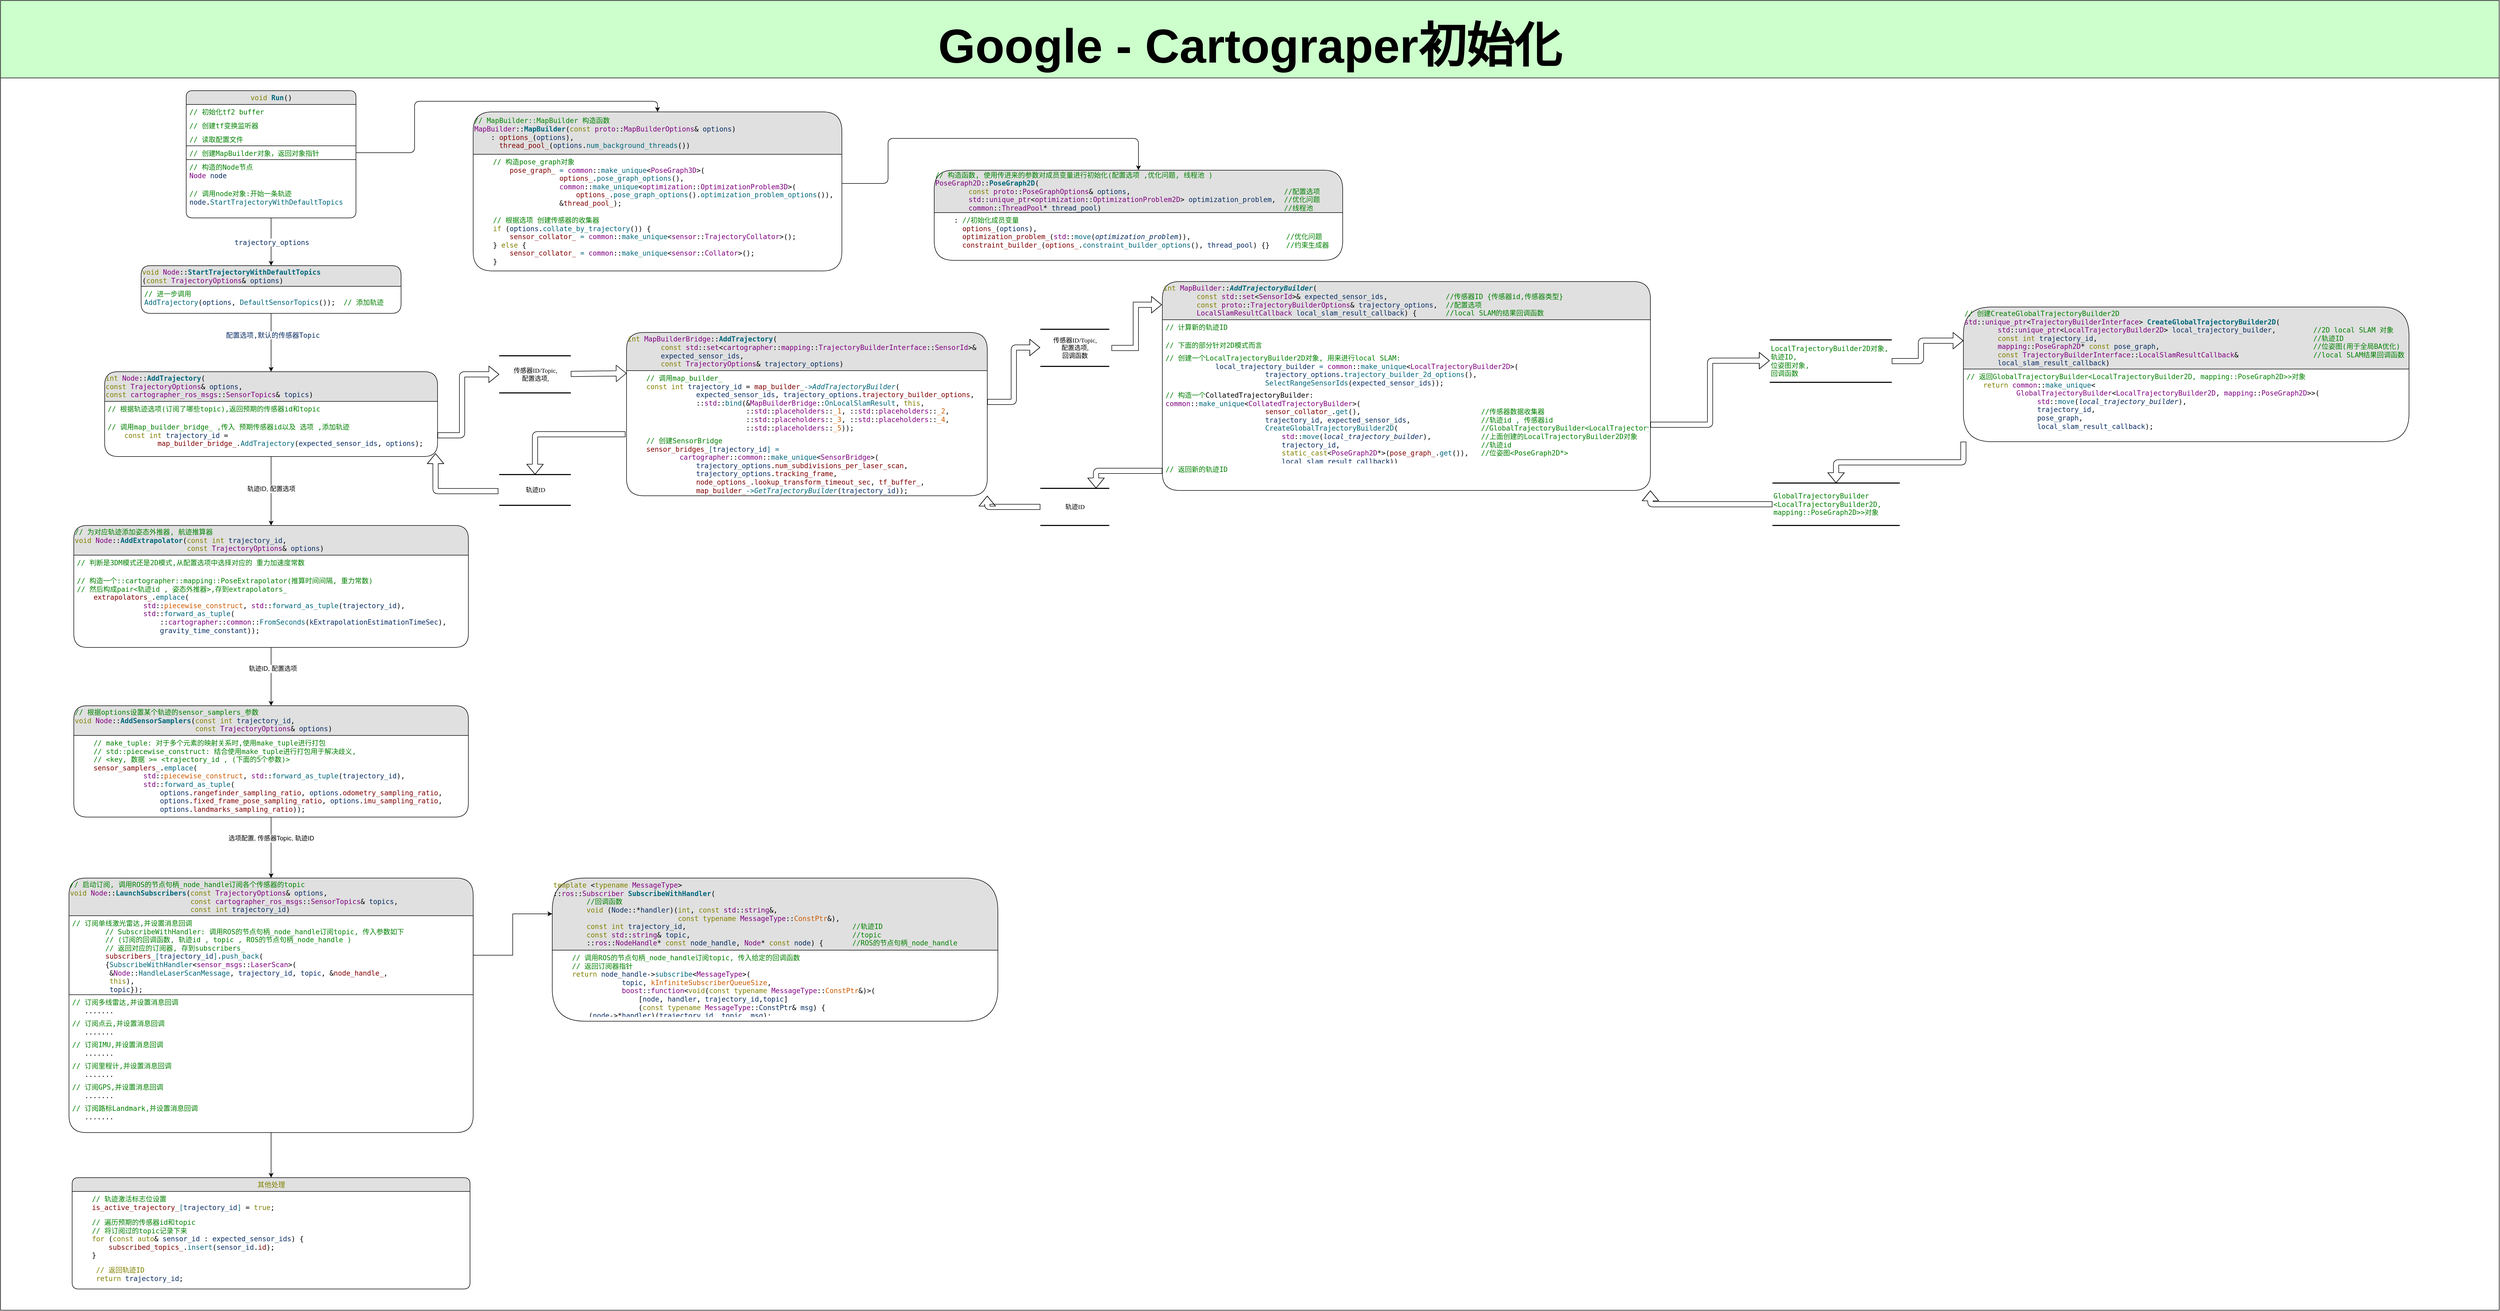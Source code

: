 <mxfile version="12.8.5" type="device"><diagram name="Page-1" id="b520641d-4fe3-3701-9064-5fc419738815"><mxGraphModel dx="2137" dy="592" grid="1" gridSize="10" guides="1" tooltips="1" connect="1" arrows="1" fold="1" page="1" pageScale="1" pageWidth="1100" pageHeight="850" background="#ffffff" math="0" shadow="0"><root><mxCell id="0"/><mxCell id="1" parent="0"/><mxCell id="flooJBur_yFTPIezSlls-1" value="&lt;pre style=&quot;font-size: medium ; margin-top: 0px ; margin-bottom: 0px&quot;&gt;&lt;span style=&quot;color: rgb(128 , 128 , 0)&quot;&gt;void&lt;/span&gt;&lt;span style=&quot;color: rgb(192 , 192 , 192)&quot;&gt; &lt;/span&gt;&lt;span style=&quot;font-weight: 600 ; color: rgb(0 , 103 , 124)&quot;&gt;Run&lt;/span&gt;()&lt;/pre&gt;" style="swimlane;html=1;fontStyle=0;childLayout=stackLayout;horizontal=1;startSize=26;fillColor=#e0e0e0;horizontalStack=0;resizeParent=1;resizeLast=0;collapsible=1;marginBottom=0;swimlaneFillColor=#ffffff;align=center;rounded=1;shadow=0;comic=0;labelBackgroundColor=none;strokeWidth=1;fontFamily=Verdana;fontSize=12" vertex="1" parent="1"><mxGeometry x="-260" y="1010" width="320" height="240" as="geometry"/></mxCell><mxCell id="flooJBur_yFTPIezSlls-2" value="&lt;pre style=&quot;font-size: medium ; margin-top: 0px ; margin-bottom: 0px&quot;&gt;&lt;span style=&quot;color: rgb(0 , 128 , 0)&quot;&gt;//&lt;/span&gt;&lt;span style=&quot;color: rgb(192 , 192 , 192)&quot;&gt; &lt;/span&gt;&lt;span style=&quot;color: rgb(0 , 128 , 0)&quot;&gt;初始化tf2&lt;/span&gt;&lt;span style=&quot;color: rgb(192 , 192 , 192)&quot;&gt; &lt;/span&gt;&lt;span style=&quot;color: rgb(0 , 128 , 0)&quot;&gt;buffer&lt;/span&gt;&lt;/pre&gt;" style="text;html=1;strokeColor=none;fillColor=none;spacingLeft=4;spacingRight=4;whiteSpace=wrap;overflow=hidden;rotatable=0;points=[[0,0.5],[1,0.5]];portConstraint=eastwest;" vertex="1" parent="flooJBur_yFTPIezSlls-1"><mxGeometry y="26" width="320" height="26" as="geometry"/></mxCell><mxCell id="flooJBur_yFTPIezSlls-3" value="&lt;pre style=&quot;font-size: medium ; margin-top: 0px ; margin-bottom: 0px&quot;&gt;&lt;span style=&quot;color: rgb(0 , 128 , 0)&quot;&gt;//&lt;/span&gt;&lt;span style=&quot;color: rgb(192 , 192 , 192)&quot;&gt; &lt;/span&gt;&lt;span style=&quot;color: rgb(0 , 128 , 0)&quot;&gt;创建tf变换监听器&lt;/span&gt;&lt;/pre&gt;" style="text;html=1;strokeColor=none;fillColor=none;spacingLeft=4;spacingRight=4;whiteSpace=wrap;overflow=hidden;rotatable=0;points=[[0,0.5],[1,0.5]];portConstraint=eastwest;" vertex="1" parent="flooJBur_yFTPIezSlls-1"><mxGeometry y="52" width="320" height="26" as="geometry"/></mxCell><mxCell id="flooJBur_yFTPIezSlls-4" value="&lt;pre style=&quot;font-size: medium ; margin-top: 0px ; margin-bottom: 0px&quot;&gt;&lt;span style=&quot;color: rgb(0 , 128 , 0)&quot;&gt;//&lt;/span&gt;&lt;span style=&quot;color: rgb(192 , 192 , 192)&quot;&gt; &lt;/span&gt;&lt;span style=&quot;color: rgb(0 , 128 , 0)&quot;&gt;读取配置文件&lt;/span&gt;&lt;/pre&gt;" style="text;html=1;strokeColor=none;fillColor=none;spacingLeft=4;spacingRight=4;whiteSpace=wrap;overflow=hidden;rotatable=0;points=[[0,0.5],[1,0.5]];portConstraint=eastwest;" vertex="1" parent="flooJBur_yFTPIezSlls-1"><mxGeometry y="78" width="320" height="26" as="geometry"/></mxCell><mxCell id="flooJBur_yFTPIezSlls-5" value="&lt;pre style=&quot;font-size: medium ; margin-top: 0px ; margin-bottom: 0px&quot;&gt;&lt;pre style=&quot;margin-top: 0px ; margin-bottom: 0px&quot;&gt;&lt;span style=&quot;color: rgb(0 , 128 , 0)&quot;&gt;//&lt;/span&gt;&lt;span style=&quot;color: rgb(192 , 192 , 192)&quot;&gt; &lt;/span&gt;&lt;span style=&quot;color: rgb(0 , 128 , 0)&quot;&gt;创建MapBuilder对象，返回对象指针&lt;/span&gt;&lt;/pre&gt;&lt;/pre&gt;" style="text;html=1;strokeColor=#000000;fillColor=none;spacingLeft=4;spacingRight=4;whiteSpace=wrap;overflow=hidden;rotatable=0;points=[[0,0.5],[1,0.5]];portConstraint=eastwest;" vertex="1" parent="flooJBur_yFTPIezSlls-1"><mxGeometry y="104" width="320" height="26" as="geometry"/></mxCell><mxCell id="flooJBur_yFTPIezSlls-6" value="&lt;pre style=&quot;font-size: medium ; margin-top: 0px ; margin-bottom: 0px&quot;&gt;&lt;pre style=&quot;margin-top: 0px ; margin-bottom: 0px&quot;&gt;&lt;pre style=&quot;margin-top: 0px ; margin-bottom: 0px&quot;&gt;&lt;span style=&quot;color: rgb(0 , 128 , 0)&quot;&gt;//&lt;/span&gt;&lt;span style=&quot;color: rgb(192 , 192 , 192)&quot;&gt; &lt;/span&gt;&lt;span style=&quot;color: rgb(0 , 128 , 0)&quot;&gt;构造的Node节点&lt;/span&gt;&lt;/pre&gt;&lt;pre style=&quot;margin-top: 0px ; margin-bottom: 0px&quot;&gt;&lt;pre style=&quot;margin-top: 0px ; margin-bottom: 0px&quot;&gt;&lt;span style=&quot;color: rgb(128 , 0 , 128)&quot;&gt;Node&lt;/span&gt;&lt;span style=&quot;color: rgb(192 , 192 , 192)&quot;&gt; &lt;/span&gt;&lt;span style=&quot;color: rgb(9 , 46 , 100)&quot;&gt;node&lt;/span&gt;&lt;/pre&gt;&lt;/pre&gt;&lt;/pre&gt;&lt;/pre&gt;" style="text;html=1;strokeColor=none;fillColor=none;spacingLeft=4;spacingRight=4;whiteSpace=wrap;overflow=hidden;rotatable=0;points=[[0,0.5],[1,0.5]];portConstraint=eastwest;" vertex="1" parent="flooJBur_yFTPIezSlls-1"><mxGeometry y="130" width="320" height="50" as="geometry"/></mxCell><mxCell id="flooJBur_yFTPIezSlls-8" value="&lt;pre style=&quot;font-size: medium ; margin-top: 0px ; margin-bottom: 0px&quot;&gt;&lt;pre style=&quot;margin-top: 0px ; margin-bottom: 0px&quot;&gt;&lt;pre style=&quot;margin-top: 0px ; margin-bottom: 0px&quot;&gt;&lt;span style=&quot;color: rgb(0 , 128 , 0)&quot;&gt;//&lt;/span&gt;&lt;span style=&quot;color: rgb(192 , 192 , 192)&quot;&gt; &lt;/span&gt;&lt;span style=&quot;color: rgb(0 , 128 , 0)&quot;&gt;调用node对象:开始一条轨迹&lt;/span&gt;&lt;/pre&gt;&lt;pre style=&quot;margin-top: 0px ; margin-bottom: 0px&quot;&gt;&lt;pre style=&quot;margin-top: 0px ; margin-bottom: 0px&quot;&gt;&lt;pre style=&quot;margin-top: 0px ; margin-bottom: 0px&quot;&gt;&lt;span style=&quot;color: rgb(9 , 46 , 100)&quot;&gt;node&lt;/span&gt;.&lt;span style=&quot;color: rgb(0 , 103 , 124)&quot;&gt;StartTrajectoryWithDefaultTopics&lt;/span&gt;&lt;/pre&gt;&lt;/pre&gt;&lt;/pre&gt;&lt;/pre&gt;&lt;/pre&gt;" style="text;html=1;strokeColor=none;fillColor=none;spacingLeft=4;spacingRight=4;whiteSpace=wrap;overflow=hidden;rotatable=0;points=[[0,0.5],[1,0.5]];portConstraint=eastwest;" vertex="1" parent="flooJBur_yFTPIezSlls-1"><mxGeometry y="180" width="320" height="50" as="geometry"/></mxCell><mxCell id="flooJBur_yFTPIezSlls-18" style="edgeStyle=orthogonalEdgeStyle;rounded=0;orthogonalLoop=1;jettySize=auto;html=1;exitX=0.5;exitY=1;exitDx=0;exitDy=0;" edge="1" parent="1" source="flooJBur_yFTPIezSlls-1" target="flooJBur_yFTPIezSlls-9"><mxGeometry relative="1" as="geometry"><mxPoint x="-140" y="1260" as="sourcePoint"/></mxGeometry></mxCell><mxCell id="flooJBur_yFTPIezSlls-19" value="&lt;pre style=&quot;font-size: medium ; margin-top: 0px ; margin-bottom: 0px&quot;&gt;&lt;span style=&quot;color: rgb(9 , 46 , 100)&quot;&gt;trajectory_options&lt;/span&gt;&lt;/pre&gt;" style="text;html=1;align=center;verticalAlign=middle;resizable=0;points=[];labelBackgroundColor=#ffffff;" vertex="1" connectable="0" parent="flooJBur_yFTPIezSlls-18"><mxGeometry x="0.011" y="1" relative="1" as="geometry"><mxPoint as="offset"/></mxGeometry></mxCell><mxCell id="flooJBur_yFTPIezSlls-22" style="edgeStyle=orthogonalEdgeStyle;rounded=0;orthogonalLoop=1;jettySize=auto;html=1;exitX=0.5;exitY=1;exitDx=0;exitDy=0;entryX=0.5;entryY=0;entryDx=0;entryDy=0;" edge="1" parent="1" source="flooJBur_yFTPIezSlls-9" target="flooJBur_yFTPIezSlls-20"><mxGeometry relative="1" as="geometry"/></mxCell><mxCell id="flooJBur_yFTPIezSlls-23" value="&lt;pre style=&quot;font-size: medium ; margin-top: 0px ; margin-bottom: 0px&quot;&gt;&lt;span style=&quot;color: rgb(9 , 46 , 100)&quot;&gt;配置选项,默认的传感器Topic&lt;/span&gt;&lt;/pre&gt;" style="text;html=1;align=center;verticalAlign=middle;resizable=0;points=[];labelBackgroundColor=#ffffff;" vertex="1" connectable="0" parent="flooJBur_yFTPIezSlls-22"><mxGeometry x="-0.26" y="3" relative="1" as="geometry"><mxPoint as="offset"/></mxGeometry></mxCell><mxCell id="flooJBur_yFTPIezSlls-9" value="&lt;pre style=&quot;font-size: medium ; margin-top: 0px ; margin-bottom: 0px&quot;&gt;&lt;pre style=&quot;margin-top: 0px ; margin-bottom: 0px&quot;&gt;&lt;span style=&quot;color: rgb(128 , 128 , 0)&quot;&gt;void&lt;/span&gt;&lt;span style=&quot;color: rgb(192 , 192 , 192)&quot;&gt; &lt;/span&gt;&lt;span style=&quot;color: rgb(128 , 0 , 128)&quot;&gt;Node&lt;/span&gt;::&lt;span style=&quot;font-weight: 600 ; color: rgb(0 , 103 , 124)&quot;&gt;StartTrajectoryWithDefaultTopics&lt;/span&gt;&lt;/pre&gt;&lt;pre style=&quot;margin-top: 0px ; margin-bottom: 0px&quot;&gt;(&lt;span style=&quot;color: rgb(128 , 128 , 0)&quot;&gt;const&lt;/span&gt;&lt;span style=&quot;color: rgb(192 , 192 , 192)&quot;&gt; &lt;/span&gt;&lt;span style=&quot;color: rgb(128 , 0 , 128)&quot;&gt;TrajectoryOptions&lt;/span&gt;&amp;amp;&lt;span style=&quot;color: rgb(192 , 192 , 192)&quot;&gt; &lt;/span&gt;&lt;span style=&quot;color: rgb(9 , 46 , 100)&quot;&gt;options&lt;/span&gt;)&lt;/pre&gt;&lt;/pre&gt;" style="swimlane;html=1;fontStyle=0;childLayout=stackLayout;horizontal=1;startSize=39;fillColor=#e0e0e0;horizontalStack=0;resizeParent=1;resizeLast=0;collapsible=1;marginBottom=0;swimlaneFillColor=#ffffff;align=left;rounded=1;shadow=0;comic=0;labelBackgroundColor=none;strokeWidth=1;fontFamily=Verdana;fontSize=12" vertex="1" parent="1"><mxGeometry x="-345" y="1340" width="490" height="90" as="geometry"/></mxCell><mxCell id="flooJBur_yFTPIezSlls-10" value="&lt;pre style=&quot;font-size: medium ; margin-top: 0px ; margin-bottom: 0px&quot;&gt;&lt;font color=&quot;#008000&quot;&gt;// 进一步调用&lt;/font&gt;&lt;/pre&gt;&lt;pre style=&quot;font-size: medium ; margin-top: 0px ; margin-bottom: 0px&quot;&gt;&lt;pre style=&quot;margin-top: 0px ; margin-bottom: 0px&quot;&gt;&lt;span style=&quot;color: rgb(0 , 103 , 124)&quot;&gt;AddTrajectory&lt;/span&gt;(&lt;span style=&quot;color: rgb(9 , 46 , 100)&quot;&gt;options&lt;/span&gt;,&lt;span style=&quot;color: rgb(192 , 192 , 192)&quot;&gt; &lt;/span&gt;&lt;span style=&quot;color: rgb(0 , 103 , 124)&quot;&gt;DefaultSensorTopics&lt;/span&gt;());&lt;span style=&quot;color: rgb(192 , 192 , 192)&quot;&gt;  &lt;/span&gt;&lt;span style=&quot;color: rgb(0 , 128 , 0)&quot;&gt;//&lt;/span&gt;&lt;span style=&quot;color: rgb(192 , 192 , 192)&quot;&gt; &lt;/span&gt;&lt;span style=&quot;color: rgb(0 , 128 , 0)&quot;&gt;添加轨迹&lt;/span&gt;&lt;/pre&gt;&lt;/pre&gt;" style="text;html=1;strokeColor=none;fillColor=none;spacingLeft=4;spacingRight=4;whiteSpace=wrap;overflow=hidden;rotatable=0;points=[[0,0.5],[1,0.5]];portConstraint=eastwest;" vertex="1" parent="flooJBur_yFTPIezSlls-9"><mxGeometry y="39" width="490" height="41" as="geometry"/></mxCell><mxCell id="flooJBur_yFTPIezSlls-56" style="edgeStyle=orthogonalEdgeStyle;rounded=0;orthogonalLoop=1;jettySize=auto;html=1;exitX=0.5;exitY=1;exitDx=0;exitDy=0;entryX=0.5;entryY=0;entryDx=0;entryDy=0;" edge="1" parent="1" source="flooJBur_yFTPIezSlls-20" target="flooJBur_yFTPIezSlls-53"><mxGeometry relative="1" as="geometry"/></mxCell><mxCell id="flooJBur_yFTPIezSlls-57" value="轨迹ID, 配置选项" style="text;html=1;align=center;verticalAlign=middle;resizable=0;points=[];labelBackgroundColor=#ffffff;" vertex="1" connectable="0" parent="flooJBur_yFTPIezSlls-56"><mxGeometry x="-0.264" y="2" relative="1" as="geometry"><mxPoint x="-2.01" y="12.86" as="offset"/></mxGeometry></mxCell><mxCell id="flooJBur_yFTPIezSlls-20" value="&lt;pre style=&quot;font-size: medium ; margin-top: 0px ; margin-bottom: 0px&quot;&gt;&lt;pre style=&quot;margin-top: 0px ; margin-bottom: 0px&quot;&gt;&lt;pre style=&quot;margin-top: 0px ; margin-bottom: 0px&quot;&gt;&lt;span style=&quot;color: rgb(128 , 128 , 0)&quot;&gt;int&lt;/span&gt;&lt;span style=&quot;color: rgb(192 , 192 , 192)&quot;&gt; &lt;/span&gt;&lt;span style=&quot;color: rgb(128 , 0 , 128)&quot;&gt;Node&lt;/span&gt;::&lt;span style=&quot;font-weight: 600 ; color: rgb(0 , 103 , 124)&quot;&gt;AddTrajectory&lt;/span&gt;(&lt;/pre&gt;&lt;pre style=&quot;margin-top: 0px ; margin-bottom: 0px&quot;&gt;&lt;span style=&quot;color: rgb(128 , 128 , 0)&quot;&gt;const&lt;/span&gt;&lt;span style=&quot;color: rgb(192 , 192 , 192)&quot;&gt; &lt;/span&gt;&lt;span style=&quot;color: rgb(128 , 0 , 128)&quot;&gt;TrajectoryOptions&lt;/span&gt;&amp;amp;&lt;span style=&quot;color: rgb(192 , 192 , 192)&quot;&gt; &lt;/span&gt;&lt;span style=&quot;color: rgb(9 , 46 , 100)&quot;&gt;options&lt;/span&gt;,&lt;/pre&gt;&lt;pre style=&quot;margin-top: 0px ; margin-bottom: 0px&quot;&gt;&lt;span style=&quot;color: rgb(128 , 128 , 0)&quot;&gt;const&lt;/span&gt;&lt;span style=&quot;color: rgb(192 , 192 , 192)&quot;&gt; &lt;/span&gt;&lt;span style=&quot;color: rgb(128 , 0 , 128)&quot;&gt;cartographer_ros_msgs&lt;/span&gt;::&lt;span style=&quot;color: rgb(128 , 0 , 128)&quot;&gt;SensorTopics&lt;/span&gt;&amp;amp;&lt;span style=&quot;color: rgb(192 , 192 , 192)&quot;&gt; &lt;/span&gt;&lt;span style=&quot;color: rgb(9 , 46 , 100)&quot;&gt;topics&lt;/span&gt;)&lt;/pre&gt;&lt;/pre&gt;&lt;/pre&gt;" style="swimlane;html=1;fontStyle=0;childLayout=stackLayout;horizontal=1;startSize=56;fillColor=#e0e0e0;horizontalStack=0;resizeParent=1;resizeLast=0;collapsible=1;marginBottom=0;swimlaneFillColor=#ffffff;align=left;rounded=1;shadow=0;comic=0;labelBackgroundColor=none;strokeWidth=1;fontFamily=Verdana;fontSize=12" vertex="1" parent="1"><mxGeometry x="-413.75" y="1540" width="627.5" height="160" as="geometry"/></mxCell><mxCell id="flooJBur_yFTPIezSlls-21" value="&lt;pre style=&quot;font-size: medium ; margin-top: 0px ; margin-bottom: 0px&quot;&gt;&lt;pre style=&quot;margin-top: 0px ; margin-bottom: 0px&quot;&gt;&lt;span style=&quot;color: rgb(0 , 128 , 0)&quot;&gt;// 根据轨迹选项(订阅了哪些topic),返回预期的传感器id和topic&lt;/span&gt;&lt;/pre&gt;&lt;/pre&gt;" style="text;html=1;strokeColor=none;fillColor=none;spacingLeft=4;spacingRight=4;whiteSpace=wrap;overflow=hidden;rotatable=0;points=[[0,0.5],[1,0.5]];portConstraint=eastwest;" vertex="1" parent="flooJBur_yFTPIezSlls-20"><mxGeometry y="56" width="627.5" height="34" as="geometry"/></mxCell><mxCell id="flooJBur_yFTPIezSlls-24" value="&lt;pre style=&quot;font-size: medium ; margin-top: 0px ; margin-bottom: 0px&quot;&gt;&lt;pre style=&quot;margin-top: 0px ; margin-bottom: 0px&quot;&gt;&lt;pre style=&quot;margin-top: 0px ; margin-bottom: 0px&quot;&gt;&lt;span style=&quot;color: rgb(0 , 128 , 0)&quot;&gt;//&lt;/span&gt;&lt;span style=&quot;color: rgb(192 , 192 , 192)&quot;&gt; &lt;/span&gt;&lt;span style=&quot;color: rgb(0 , 128 , 0)&quot;&gt;调用map_builder_bridge_&lt;/span&gt;&lt;span style=&quot;color: rgb(192 , 192 , 192)&quot;&gt; &lt;/span&gt;&lt;span style=&quot;color: rgb(0 , 128 , 0)&quot;&gt;,传入&lt;/span&gt;&lt;span style=&quot;color: rgb(192 , 192 , 192)&quot;&gt; &lt;/span&gt;&lt;span style=&quot;color: rgb(0 , 128 , 0)&quot;&gt;预期传感器id以及&lt;/span&gt;&lt;span style=&quot;color: rgb(192 , 192 , 192)&quot;&gt; &lt;/span&gt;&lt;span style=&quot;color: rgb(0 , 128 , 0)&quot;&gt;选项&lt;/span&gt;&lt;span style=&quot;color: rgb(192 , 192 , 192)&quot;&gt; &lt;/span&gt;&lt;span style=&quot;color: rgb(0 , 128 , 0)&quot;&gt;,添加轨迹&lt;/span&gt;&lt;/pre&gt;&lt;pre style=&quot;margin-top: 0px ; margin-bottom: 0px&quot;&gt;&lt;pre style=&quot;margin-top: 0px ; margin-bottom: 0px&quot;&gt;&lt;span style=&quot;color: rgb(192 , 192 , 192)&quot;&gt;    &lt;/span&gt;&lt;span style=&quot;color: rgb(128 , 128 , 0)&quot;&gt;const&lt;/span&gt;&lt;span style=&quot;color: rgb(192 , 192 , 192)&quot;&gt; &lt;/span&gt;&lt;span style=&quot;color: rgb(128 , 128 , 0)&quot;&gt;int&lt;/span&gt;&lt;span style=&quot;color: rgb(192 , 192 , 192)&quot;&gt; &lt;/span&gt;&lt;span style=&quot;color: rgb(9 , 46 , 100)&quot;&gt;trajectory_id&lt;/span&gt;&lt;span style=&quot;color: rgb(192 , 192 , 192)&quot;&gt; &lt;/span&gt;=&lt;/pre&gt;&lt;pre style=&quot;margin-top: 0px ; margin-bottom: 0px&quot;&gt;&lt;span style=&quot;color: rgb(192 , 192 , 192)&quot;&gt;            &lt;/span&gt;&lt;span style=&quot;color: rgb(128 , 0 , 0)&quot;&gt;map_builder_bridge_&lt;/span&gt;.&lt;span style=&quot;color: rgb(0 , 103 , 124)&quot;&gt;AddTrajectory&lt;/span&gt;(&lt;span style=&quot;color: rgb(9 , 46 , 100)&quot;&gt;expected_sensor_ids&lt;/span&gt;,&lt;span style=&quot;color: rgb(192 , 192 , 192)&quot;&gt; &lt;/span&gt;&lt;span style=&quot;color: rgb(9 , 46 , 100)&quot;&gt;options&lt;/span&gt;);&lt;/pre&gt;&lt;/pre&gt;&lt;/pre&gt;&lt;/pre&gt;" style="text;html=1;strokeColor=none;fillColor=none;spacingLeft=4;spacingRight=4;whiteSpace=wrap;overflow=hidden;rotatable=0;points=[[0,0.5],[1,0.5]];portConstraint=eastwest;" vertex="1" parent="flooJBur_yFTPIezSlls-20"><mxGeometry y="90" width="627.5" height="60" as="geometry"/></mxCell><mxCell id="flooJBur_yFTPIezSlls-71" style="edgeStyle=orthogonalEdgeStyle;rounded=0;orthogonalLoop=1;jettySize=auto;html=1;exitX=0.5;exitY=1;exitDx=0;exitDy=0;entryX=0.5;entryY=0;entryDx=0;entryDy=0;" edge="1" parent="1" source="flooJBur_yFTPIezSlls-53" target="flooJBur_yFTPIezSlls-60"><mxGeometry relative="1" as="geometry"/></mxCell><mxCell id="flooJBur_yFTPIezSlls-72" value="轨迹ID, 配置选项" style="text;html=1;align=center;verticalAlign=middle;resizable=0;points=[];labelBackgroundColor=#ffffff;" vertex="1" connectable="0" parent="flooJBur_yFTPIezSlls-71"><mxGeometry x="-0.26" y="3" relative="1" as="geometry"><mxPoint y="-1" as="offset"/></mxGeometry></mxCell><mxCell id="flooJBur_yFTPIezSlls-53" value="&lt;pre style=&quot;font-size: medium ; margin-top: 0px ; margin-bottom: 0px&quot;&gt;&lt;pre style=&quot;margin-top: 0px ; margin-bottom: 0px&quot;&gt;&lt;pre style=&quot;margin-top: 0px ; margin-bottom: 0px&quot;&gt;&lt;pre style=&quot;margin-top: 0px ; margin-bottom: 0px&quot;&gt;&lt;span style=&quot;color: rgb(0 , 128 , 0)&quot;&gt;//&lt;/span&gt;&lt;span style=&quot;color: rgb(192 , 192 , 192)&quot;&gt; &lt;/span&gt;&lt;span style=&quot;color: rgb(0 , 128 , 0)&quot;&gt;为对应轨迹添加姿态外推器,&lt;/span&gt;&lt;span style=&quot;color: rgb(192 , 192 , 192)&quot;&gt; &lt;/span&gt;&lt;span style=&quot;color: rgb(0 , 128 , 0)&quot;&gt;航迹推算器&lt;/span&gt;&lt;/pre&gt;&lt;pre style=&quot;margin-top: 0px ; margin-bottom: 0px&quot;&gt;&lt;span style=&quot;color: rgb(128 , 128 , 0)&quot;&gt;void&lt;/span&gt;&lt;span style=&quot;color: rgb(192 , 192 , 192)&quot;&gt; &lt;/span&gt;&lt;span style=&quot;color: rgb(128 , 0 , 128)&quot;&gt;Node&lt;/span&gt;::&lt;span style=&quot;font-weight: 600 ; color: rgb(0 , 103 , 124)&quot;&gt;AddExtrapolator&lt;/span&gt;(&lt;span style=&quot;color: rgb(128 , 128 , 0)&quot;&gt;const&lt;/span&gt;&lt;span style=&quot;color: rgb(192 , 192 , 192)&quot;&gt; &lt;/span&gt;&lt;span style=&quot;color: rgb(128 , 128 , 0)&quot;&gt;int&lt;/span&gt;&lt;span style=&quot;color: rgb(192 , 192 , 192)&quot;&gt; &lt;/span&gt;&lt;span style=&quot;color: rgb(9 , 46 , 100)&quot;&gt;trajectory_id&lt;/span&gt;,&lt;/pre&gt;&lt;pre style=&quot;margin-top: 0px ; margin-bottom: 0px&quot;&gt;&lt;span style=&quot;color: rgb(192 , 192 , 192)&quot;&gt;                           &lt;/span&gt;&lt;span style=&quot;color: rgb(128 , 128 , 0)&quot;&gt;const&lt;/span&gt;&lt;span style=&quot;color: rgb(192 , 192 , 192)&quot;&gt; &lt;/span&gt;&lt;span style=&quot;color: rgb(128 , 0 , 128)&quot;&gt;TrajectoryOptions&lt;/span&gt;&amp;amp;&lt;span style=&quot;color: rgb(192 , 192 , 192)&quot;&gt; &lt;/span&gt;&lt;span style=&quot;color: rgb(9 , 46 , 100)&quot;&gt;options&lt;/span&gt;)&lt;/pre&gt;&lt;/pre&gt;&lt;/pre&gt;&lt;/pre&gt;" style="swimlane;html=1;fontStyle=0;childLayout=stackLayout;horizontal=1;startSize=56;fillColor=#e0e0e0;horizontalStack=0;resizeParent=1;resizeLast=0;collapsible=1;marginBottom=0;swimlaneFillColor=#ffffff;align=left;rounded=1;shadow=0;comic=0;labelBackgroundColor=none;strokeWidth=1;fontFamily=Verdana;fontSize=12" vertex="1" parent="1"><mxGeometry x="-471.88" y="1830" width="743.75" height="230" as="geometry"/></mxCell><mxCell id="flooJBur_yFTPIezSlls-54" value="&lt;pre style=&quot;font-size: medium ; margin-top: 0px ; margin-bottom: 0px&quot;&gt;&lt;pre style=&quot;margin-top: 0px ; margin-bottom: 0px&quot;&gt;&lt;pre style=&quot;margin-top: 0px ; margin-bottom: 0px&quot;&gt;&lt;span style=&quot;color: rgb(0 , 128 , 0)&quot;&gt;//&lt;/span&gt;&lt;span style=&quot;color: rgb(192 , 192 , 192)&quot;&gt; &lt;/span&gt;&lt;span style=&quot;color: rgb(0 , 128 , 0)&quot;&gt;判断是3DM模式还是2D模式,从配置选项中选择对应的&lt;/span&gt;&lt;span style=&quot;color: rgb(192 , 192 , 192)&quot;&gt; &lt;/span&gt;&lt;span style=&quot;color: rgb(0 , 128 , 0)&quot;&gt;重力加速度常数&lt;/span&gt;&lt;/pre&gt;&lt;/pre&gt;&lt;/pre&gt;" style="text;html=1;strokeColor=none;fillColor=none;spacingLeft=4;spacingRight=4;whiteSpace=wrap;overflow=hidden;rotatable=0;points=[[0,0.5],[1,0.5]];portConstraint=eastwest;" vertex="1" parent="flooJBur_yFTPIezSlls-53"><mxGeometry y="56" width="743.75" height="34" as="geometry"/></mxCell><mxCell id="flooJBur_yFTPIezSlls-55" value="&lt;pre style=&quot;font-size: medium ; margin-top: 0px ; margin-bottom: 0px&quot;&gt;&lt;pre style=&quot;margin-top: 0px ; margin-bottom: 0px&quot;&gt;&lt;pre style=&quot;margin-top: 0px ; margin-bottom: 0px&quot;&gt;&lt;pre style=&quot;margin-top: 0px ; margin-bottom: 0px&quot;&gt;&lt;span style=&quot;color: rgb(0 , 128 , 0)&quot;&gt;//&lt;/span&gt;&lt;span style=&quot;color: rgb(192 , 192 , 192)&quot;&gt; &lt;/span&gt;&lt;span style=&quot;color: rgb(0 , 128 , 0)&quot;&gt;构造一个::cartographer::mapping::PoseExtrapolator(推算时间间隔,&lt;/span&gt;&lt;span style=&quot;color: rgb(192 , 192 , 192)&quot;&gt; &lt;/span&gt;&lt;span style=&quot;color: rgb(0 , 128 , 0)&quot;&gt;重力常数)&lt;/span&gt;&lt;/pre&gt;&lt;pre style=&quot;margin-top: 0px ; margin-bottom: 0px&quot;&gt;&lt;pre style=&quot;margin-top: 0px ; margin-bottom: 0px&quot;&gt;&lt;span style=&quot;color: rgb(0 , 128 , 0)&quot;&gt;//&lt;/span&gt;&lt;span style=&quot;color: rgb(192 , 192 , 192)&quot;&gt; &lt;/span&gt;&lt;span style=&quot;color: rgb(0 , 128 , 0)&quot;&gt;然后构成pair&amp;lt;轨迹id&lt;/span&gt;&lt;span style=&quot;color: rgb(192 , 192 , 192)&quot;&gt; &lt;/span&gt;&lt;span style=&quot;color: rgb(0 , 128 , 0)&quot;&gt;,&lt;/span&gt;&lt;span style=&quot;color: rgb(192 , 192 , 192)&quot;&gt; &lt;/span&gt;&lt;span style=&quot;color: rgb(0 , 128 , 0)&quot;&gt;姿态外推器&amp;gt;,存到extrapolators_&lt;/span&gt;&lt;/pre&gt;&lt;pre style=&quot;margin-top: 0px ; margin-bottom: 0px&quot;&gt;&lt;pre style=&quot;margin-top: 0px ; margin-bottom: 0px&quot;&gt;&lt;span style=&quot;color: rgb(192 , 192 , 192)&quot;&gt;    &lt;/span&gt;&lt;span style=&quot;color: rgb(128 , 0 , 0)&quot;&gt;extrapolators_&lt;/span&gt;.&lt;span style=&quot;color: rgb(0 , 103 , 124)&quot;&gt;emplace&lt;/span&gt;(&lt;/pre&gt;&lt;pre style=&quot;margin-top: 0px ; margin-bottom: 0px&quot;&gt;&lt;span style=&quot;color: rgb(192 , 192 , 192)&quot;&gt;                &lt;/span&gt;&lt;span style=&quot;color: rgb(128 , 0 , 128)&quot;&gt;std&lt;/span&gt;::&lt;span style=&quot;color: rgb(206 , 92 , 0)&quot;&gt;piecewise_construct&lt;/span&gt;,&lt;span style=&quot;color: rgb(192 , 192 , 192)&quot;&gt; &lt;/span&gt;&lt;span style=&quot;color: rgb(128 , 0 , 128)&quot;&gt;std&lt;/span&gt;::&lt;span style=&quot;color: rgb(0 , 103 , 124)&quot;&gt;forward_as_tuple&lt;/span&gt;(&lt;span style=&quot;color: rgb(9 , 46 , 100)&quot;&gt;trajectory_id&lt;/span&gt;),&lt;/pre&gt;&lt;pre style=&quot;margin-top: 0px ; margin-bottom: 0px&quot;&gt;&lt;span style=&quot;color: rgb(192 , 192 , 192)&quot;&gt;                &lt;/span&gt;&lt;span style=&quot;color: rgb(128 , 0 , 128)&quot;&gt;std&lt;/span&gt;::&lt;span style=&quot;color: rgb(0 , 103 , 124)&quot;&gt;forward_as_tuple&lt;/span&gt;(&lt;/pre&gt;&lt;pre style=&quot;margin-top: 0px ; margin-bottom: 0px&quot;&gt;&lt;span style=&quot;color: rgb(192 , 192 , 192)&quot;&gt;                    &lt;/span&gt;::&lt;span style=&quot;color: rgb(128 , 0 , 128)&quot;&gt;cartographer&lt;/span&gt;::&lt;span style=&quot;color: rgb(128 , 0 , 128)&quot;&gt;common&lt;/span&gt;::&lt;span style=&quot;color: rgb(0 , 103 , 124)&quot;&gt;FromSeconds&lt;/span&gt;(&lt;span style=&quot;color: rgb(9 , 46 , 100)&quot;&gt;kExtrapolationEstimationTimeSec&lt;/span&gt;),&lt;/pre&gt;&lt;pre style=&quot;margin-top: 0px ; margin-bottom: 0px&quot;&gt;&lt;span style=&quot;color: rgb(192 , 192 , 192)&quot;&gt;                    &lt;/span&gt;&lt;span style=&quot;color: rgb(9 , 46 , 100)&quot;&gt;gravity_time_constant&lt;/span&gt;));&lt;/pre&gt;&lt;/pre&gt;&lt;/pre&gt;&lt;/pre&gt;&lt;/pre&gt;&lt;/pre&gt;" style="text;html=1;strokeColor=none;fillColor=none;spacingLeft=4;spacingRight=4;whiteSpace=wrap;overflow=hidden;rotatable=0;points=[[0,0.5],[1,0.5]];portConstraint=eastwest;" vertex="1" parent="flooJBur_yFTPIezSlls-53"><mxGeometry y="90" width="743.75" height="120" as="geometry"/></mxCell><mxCell id="flooJBur_yFTPIezSlls-73" style="edgeStyle=orthogonalEdgeStyle;rounded=0;orthogonalLoop=1;jettySize=auto;html=1;exitX=0.5;exitY=1;exitDx=0;exitDy=0;entryX=0.5;entryY=0;entryDx=0;entryDy=0;" edge="1" parent="1" source="flooJBur_yFTPIezSlls-60" target="flooJBur_yFTPIezSlls-67"><mxGeometry relative="1" as="geometry"/></mxCell><mxCell id="flooJBur_yFTPIezSlls-74" value="选项配置, 传感器Topic, 轨迹ID" style="text;html=1;align=center;verticalAlign=middle;resizable=0;points=[];labelBackgroundColor=#ffffff;" vertex="1" connectable="0" parent="flooJBur_yFTPIezSlls-73"><mxGeometry x="-0.286" relative="1" as="geometry"><mxPoint y="-1" as="offset"/></mxGeometry></mxCell><mxCell id="flooJBur_yFTPIezSlls-121" style="edgeStyle=orthogonalEdgeStyle;rounded=1;orthogonalLoop=1;jettySize=auto;html=1;exitX=0;exitY=1;exitDx=0;exitDy=0;shape=flexArrow;" edge="1" parent="1" source="flooJBur_yFTPIezSlls-38" target="flooJBur_yFTPIezSlls-120"><mxGeometry relative="1" as="geometry"/></mxCell><mxCell id="flooJBur_yFTPIezSlls-29" value="&lt;pre style=&quot;font-size: medium ; margin-top: 0px ; margin-bottom: 0px&quot;&gt;&lt;pre style=&quot;margin-top: 0px ; margin-bottom: 0px&quot;&gt;&lt;pre style=&quot;margin-top: 0px ; margin-bottom: 0px&quot;&gt;&lt;pre style=&quot;margin-top: 0px ; margin-bottom: 0px&quot;&gt;&lt;pre style=&quot;margin-top: 0px ; margin-bottom: 0px&quot;&gt;&lt;span style=&quot;color: rgb(128 , 128 , 0)&quot;&gt;int&lt;/span&gt;&lt;span style=&quot;color: rgb(192 , 192 , 192)&quot;&gt; &lt;/span&gt;&lt;span style=&quot;color: rgb(128 , 0 , 128)&quot;&gt;MapBuilder&lt;/span&gt;::&lt;span style=&quot;font-weight: 600 ; font-style: italic ; color: rgb(0 , 103 , 124)&quot;&gt;AddTrajectoryBuilder&lt;/span&gt;(&lt;/pre&gt;&lt;pre style=&quot;margin-top: 0px ; margin-bottom: 0px&quot;&gt;&lt;span style=&quot;color: rgb(192 , 192 , 192)&quot;&gt;        &lt;/span&gt;&lt;span style=&quot;color: rgb(128 , 128 , 0)&quot;&gt;const&lt;/span&gt;&lt;span style=&quot;color: rgb(192 , 192 , 192)&quot;&gt; &lt;/span&gt;&lt;span style=&quot;color: rgb(128 , 0 , 128)&quot;&gt;std&lt;/span&gt;::&lt;span style=&quot;color: rgb(128 , 0 , 128)&quot;&gt;set&lt;/span&gt;&amp;lt;&lt;span style=&quot;color: rgb(128 , 0 , 128)&quot;&gt;SensorId&lt;/span&gt;&amp;gt;&amp;amp;&lt;span style=&quot;color: rgb(192 , 192 , 192)&quot;&gt; &lt;/span&gt;&lt;span style=&quot;color: rgb(9 , 46 , 100)&quot;&gt;expected_sensor_ids&lt;/span&gt;,&lt;span style=&quot;color: rgb(192 , 192 , 192)&quot;&gt;              &lt;/span&gt;&lt;span style=&quot;color: rgb(0 , 128 , 0)&quot;&gt;//传感器ID&lt;/span&gt;&lt;span style=&quot;color: rgb(192 , 192 , 192)&quot;&gt; &lt;/span&gt;&lt;span style=&quot;color: rgb(0 , 128 , 0)&quot;&gt;{传感器id,传感器类型}&lt;/span&gt;&lt;/pre&gt;&lt;pre style=&quot;margin-top: 0px ; margin-bottom: 0px&quot;&gt;&lt;span style=&quot;color: rgb(192 , 192 , 192)&quot;&gt;        &lt;/span&gt;&lt;span style=&quot;color: rgb(128 , 128 , 0)&quot;&gt;const&lt;/span&gt;&lt;span style=&quot;color: rgb(192 , 192 , 192)&quot;&gt; &lt;/span&gt;&lt;span style=&quot;color: rgb(128 , 0 , 128)&quot;&gt;proto&lt;/span&gt;::&lt;span style=&quot;color: rgb(128 , 0 , 128)&quot;&gt;TrajectoryBuilderOptions&lt;/span&gt;&amp;amp;&lt;span style=&quot;color: rgb(192 , 192 , 192)&quot;&gt; &lt;/span&gt;&lt;span style=&quot;color: rgb(9 , 46 , 100)&quot;&gt;trajectory_options&lt;/span&gt;,&lt;span style=&quot;color: rgb(192 , 192 , 192)&quot;&gt;  &lt;/span&gt;&lt;span style=&quot;color: rgb(0 , 128 , 0)&quot;&gt;//配置选项&lt;/span&gt;&lt;/pre&gt;&lt;pre style=&quot;margin-top: 0px ; margin-bottom: 0px&quot;&gt;&lt;span style=&quot;color: rgb(192 , 192 , 192)&quot;&gt;        &lt;/span&gt;&lt;span style=&quot;color: rgb(128 , 0 , 128)&quot;&gt;LocalSlamResultCallback&lt;/span&gt;&lt;span style=&quot;color: rgb(192 , 192 , 192)&quot;&gt; &lt;/span&gt;&lt;span style=&quot;color: rgb(9 , 46 , 100)&quot;&gt;local_slam_result_callback&lt;/span&gt;)&lt;span style=&quot;color: rgb(192 , 192 , 192)&quot;&gt; &lt;/span&gt;{&lt;span style=&quot;color: rgb(192 , 192 , 192)&quot;&gt;       &lt;/span&gt;&lt;span style=&quot;color: rgb(0 , 128 , 0)&quot;&gt;//local&lt;/span&gt;&lt;span style=&quot;color: rgb(192 , 192 , 192)&quot;&gt; &lt;/span&gt;&lt;span style=&quot;color: rgb(0 , 128 , 0)&quot;&gt;SLAM的结果回调函数&lt;/span&gt;&lt;/pre&gt;&lt;/pre&gt;&lt;/pre&gt;&lt;/pre&gt;&lt;/pre&gt;" style="swimlane;html=1;fontStyle=0;childLayout=stackLayout;horizontal=1;startSize=72;fillColor=#e0e0e0;horizontalStack=0;resizeParent=1;resizeLast=0;collapsible=1;marginBottom=0;swimlaneFillColor=#ffffff;align=left;rounded=1;shadow=0;comic=0;labelBackgroundColor=none;strokeWidth=1;fontFamily=Verdana;fontSize=12" vertex="1" parent="1"><mxGeometry x="1580" y="1370" width="920" height="394" as="geometry"/></mxCell><mxCell id="flooJBur_yFTPIezSlls-30" value="&lt;pre style=&quot;font-size: medium ; margin-top: 0px ; margin-bottom: 0px&quot;&gt;&lt;pre style=&quot;margin-top: 0px ; margin-bottom: 0px&quot;&gt;&lt;span style=&quot;color: rgb(0 , 128 , 0)&quot;&gt;// 计算新的轨迹ID&lt;/span&gt;&lt;/pre&gt;&lt;/pre&gt;" style="text;html=1;strokeColor=none;fillColor=none;spacingLeft=4;spacingRight=4;whiteSpace=wrap;overflow=hidden;rotatable=0;points=[[0,0.5],[1,0.5]];portConstraint=eastwest;" vertex="1" parent="flooJBur_yFTPIezSlls-29"><mxGeometry y="72" width="920" height="34" as="geometry"/></mxCell><mxCell id="flooJBur_yFTPIezSlls-31" value="&lt;pre style=&quot;font-size: medium ; margin-top: 0px ; margin-bottom: 0px&quot;&gt;&lt;pre style=&quot;margin-top: 0px ; margin-bottom: 0px&quot;&gt;&lt;pre style=&quot;margin-top: 0px ; margin-bottom: 0px&quot;&gt;&lt;font color=&quot;#008000&quot;&gt;// 下面的部分针对2D模式而言&lt;/font&gt;&lt;/pre&gt;&lt;/pre&gt;&lt;/pre&gt;" style="text;html=1;strokeColor=none;fillColor=none;spacingLeft=4;spacingRight=4;whiteSpace=wrap;overflow=hidden;rotatable=0;points=[[0,0.5],[1,0.5]];portConstraint=eastwest;" vertex="1" parent="flooJBur_yFTPIezSlls-29"><mxGeometry y="106" width="920" height="24" as="geometry"/></mxCell><mxCell id="flooJBur_yFTPIezSlls-35" value="&lt;pre style=&quot;font-size: medium ; margin-top: 0px ; margin-bottom: 0px&quot;&gt;&lt;pre style=&quot;margin-top: 0px ; margin-bottom: 0px&quot;&gt;&lt;pre style=&quot;margin-top: 0px ; margin-bottom: 0px&quot;&gt;&lt;pre style=&quot;margin-top: 0px ; margin-bottom: 0px&quot;&gt;&lt;span style=&quot;color: rgb(0 , 128 , 0)&quot;&gt;//&lt;/span&gt;&lt;span style=&quot;color: rgb(192 , 192 , 192)&quot;&gt; &lt;/span&gt;&lt;span style=&quot;color: rgb(0 , 128 , 0)&quot;&gt;创建一个LocalTrajectoryBuilder2D对象,&lt;/span&gt;&lt;span style=&quot;color: rgb(192 , 192 , 192)&quot;&gt; &lt;/span&gt;&lt;span style=&quot;color: rgb(0 , 128 , 0)&quot;&gt;用来进行local&lt;/span&gt;&lt;span style=&quot;color: rgb(192 , 192 , 192)&quot;&gt; &lt;/span&gt;&lt;span style=&quot;color: rgb(0 , 128 , 0)&quot;&gt;SLAM:&lt;/span&gt;&lt;/pre&gt;&lt;pre style=&quot;margin-top: 0px ; margin-bottom: 0px&quot;&gt;&lt;pre style=&quot;margin-top: 0px ; margin-bottom: 0px&quot;&gt;&lt;span style=&quot;color: rgb(192 , 192 , 192)&quot;&gt;            &lt;/span&gt;&lt;span style=&quot;color: rgb(9 , 46 , 100)&quot;&gt;local_trajectory_builder&lt;/span&gt;&lt;span style=&quot;color: rgb(192 , 192 , 192)&quot;&gt; &lt;/span&gt;&lt;span style=&quot;color: rgb(0 , 103 , 124)&quot;&gt;=&lt;/span&gt;&lt;span style=&quot;color: rgb(192 , 192 , 192)&quot;&gt; &lt;/span&gt;&lt;span style=&quot;color: rgb(128 , 0 , 128)&quot;&gt;common&lt;/span&gt;::&lt;span style=&quot;color: rgb(0 , 103 , 124)&quot;&gt;make_unique&lt;/span&gt;&amp;lt;&lt;span style=&quot;color: rgb(128 , 0 , 128)&quot;&gt;LocalTrajectoryBuilder2D&lt;/span&gt;&amp;gt;(&lt;/pre&gt;&lt;pre style=&quot;margin-top: 0px ; margin-bottom: 0px&quot;&gt;&lt;span style=&quot;color: rgb(192 , 192 , 192)&quot;&gt;                        &lt;/span&gt;&lt;span style=&quot;color: rgb(9 , 46 , 100)&quot;&gt;trajectory_options&lt;/span&gt;.&lt;span style=&quot;color: rgb(0 , 103 , 124)&quot;&gt;trajectory_builder_2d_options&lt;/span&gt;(),&lt;/pre&gt;&lt;pre style=&quot;margin-top: 0px ; margin-bottom: 0px&quot;&gt;&lt;span style=&quot;color: rgb(192 , 192 , 192)&quot;&gt;                        &lt;/span&gt;&lt;span style=&quot;color: rgb(0 , 103 , 124)&quot;&gt;SelectRangeSensorIds&lt;/span&gt;(&lt;span style=&quot;color: rgb(9 , 46 , 100)&quot;&gt;expected_sensor_ids&lt;/span&gt;));&lt;/pre&gt;&lt;/pre&gt;&lt;/pre&gt;&lt;/pre&gt;&lt;/pre&gt;" style="text;html=1;strokeColor=none;fillColor=none;spacingLeft=4;spacingRight=4;whiteSpace=wrap;overflow=hidden;rotatable=0;points=[[0,0.5],[1,0.5]];portConstraint=eastwest;" vertex="1" parent="flooJBur_yFTPIezSlls-29"><mxGeometry y="130" width="920" height="70" as="geometry"/></mxCell><mxCell id="flooJBur_yFTPIezSlls-36" value="&lt;pre style=&quot;font-size: medium ; margin-top: 0px ; margin-bottom: 0px&quot;&gt;&lt;pre style=&quot;margin-top: 0px ; margin-bottom: 0px&quot;&gt;&lt;pre style=&quot;margin-top: 0px ; margin-bottom: 0px&quot;&gt;&lt;pre style=&quot;margin-top: 0px ; margin-bottom: 0px&quot;&gt;&lt;span style=&quot;color: rgb(0 , 128 , 0)&quot;&gt;//&lt;/span&gt;&lt;span style=&quot;color: rgb(192 , 192 , 192)&quot;&gt; &lt;/span&gt;&lt;span style=&quot;color: rgb(0 , 128 , 0)&quot;&gt;构造一个&lt;/span&gt;CollatedTrajectoryBuilder:&lt;/pre&gt;&lt;pre style=&quot;margin-top: 0px ; margin-bottom: 0px&quot;&gt;&lt;pre style=&quot;margin-top: 0px ; margin-bottom: 0px&quot;&gt;&lt;pre style=&quot;margin-top: 0px ; margin-bottom: 0px&quot;&gt;&lt;span style=&quot;color: rgb(128 , 0 , 128)&quot;&gt;common&lt;/span&gt;::&lt;span style=&quot;color: rgb(0 , 103 , 124)&quot;&gt;make_unique&lt;/span&gt;&amp;lt;&lt;span style=&quot;color: rgb(128 , 0 , 128)&quot;&gt;CollatedTrajectoryBuilder&lt;/span&gt;&amp;gt;(&lt;/pre&gt;&lt;pre style=&quot;margin-top: 0px ; margin-bottom: 0px&quot;&gt;&lt;span style=&quot;color: rgb(192 , 192 , 192)&quot;&gt;                        &lt;/span&gt;&lt;span style=&quot;color: rgb(128 , 0 , 0)&quot;&gt;sensor_collator_&lt;/span&gt;.&lt;span style=&quot;color: rgb(0 , 103 , 124)&quot;&gt;get&lt;/span&gt;(),&lt;span style=&quot;color: rgb(192 , 192 , 192)&quot;&gt;                             &lt;/span&gt;&lt;span style=&quot;color: rgb(0 , 128 , 0)&quot;&gt;//传感器数据收集器&lt;/span&gt;&lt;/pre&gt;&lt;pre style=&quot;margin-top: 0px ; margin-bottom: 0px&quot;&gt;&lt;span style=&quot;color: rgb(192 , 192 , 192)&quot;&gt;                        &lt;/span&gt;&lt;span style=&quot;color: rgb(9 , 46 , 100)&quot;&gt;trajectory_id&lt;/span&gt;,&lt;span style=&quot;color: rgb(192 , 192 , 192)&quot;&gt; &lt;/span&gt;&lt;span style=&quot;color: rgb(9 , 46 , 100)&quot;&gt;expected_sensor_ids&lt;/span&gt;,&lt;span style=&quot;color: rgb(192 , 192 , 192)&quot;&gt;                 &lt;/span&gt;&lt;span style=&quot;color: rgb(0 , 128 , 0)&quot;&gt;//轨迹id&lt;/span&gt;&lt;span style=&quot;color: rgb(192 , 192 , 192)&quot;&gt; &lt;/span&gt;&lt;span style=&quot;color: rgb(0 , 128 , 0)&quot;&gt;,&lt;/span&gt;&lt;span style=&quot;color: rgb(192 , 192 , 192)&quot;&gt; &lt;/span&gt;&lt;span style=&quot;color: rgb(0 , 128 , 0)&quot;&gt;传感器id&lt;/span&gt;&lt;/pre&gt;&lt;pre style=&quot;margin-top: 0px ; margin-bottom: 0px&quot;&gt;&lt;span style=&quot;color: rgb(192 , 192 , 192)&quot;&gt;                        &lt;/span&gt;&lt;span style=&quot;color: rgb(0 , 103 , 124)&quot;&gt;CreateGlobalTrajectoryBuilder2D&lt;/span&gt;(&lt;span style=&quot;color: rgb(192 , 192 , 192)&quot;&gt;                    &lt;/span&gt;&lt;span style=&quot;color: rgb(0 , 128 , 0)&quot;&gt;//GlobalTrajectoryBuilder&amp;lt;LocalTrajectoryBuilder2D,&lt;/span&gt;&lt;span style=&quot;color: rgb(192 , 192 , 192)&quot;&gt; &lt;/span&gt;&lt;span style=&quot;color: rgb(0 , 128 , 0)&quot;&gt;mapping::PoseGraph2D&amp;gt;&amp;gt;&lt;/span&gt;&lt;/pre&gt;&lt;pre style=&quot;margin-top: 0px ; margin-bottom: 0px&quot;&gt;&lt;span style=&quot;color: rgb(192 , 192 , 192)&quot;&gt;                            &lt;/span&gt;&lt;span style=&quot;color: rgb(128 , 0 , 128)&quot;&gt;std&lt;/span&gt;::&lt;span style=&quot;color: rgb(0 , 103 , 124)&quot;&gt;move&lt;/span&gt;(&lt;span style=&quot;font-style: italic ; color: rgb(9 , 46 , 100)&quot;&gt;local_trajectory_builder&lt;/span&gt;),&lt;span style=&quot;color: rgb(192 , 192 , 192)&quot;&gt;            &lt;/span&gt;&lt;span style=&quot;color: rgb(0 , 128 , 0)&quot;&gt;//上面创建的LocalTrajectoryBuilder2D对象&lt;/span&gt;&lt;/pre&gt;&lt;pre style=&quot;margin-top: 0px ; margin-bottom: 0px&quot;&gt;&lt;span style=&quot;color: rgb(192 , 192 , 192)&quot;&gt;                            &lt;/span&gt;&lt;span style=&quot;color: rgb(9 , 46 , 100)&quot;&gt;trajectory_id&lt;/span&gt;,&lt;span style=&quot;color: rgb(192 , 192 , 192)&quot;&gt;                                  &lt;/span&gt;&lt;span style=&quot;color: rgb(0 , 128 , 0)&quot;&gt;//轨迹id&lt;/span&gt;&lt;/pre&gt;&lt;pre style=&quot;margin-top: 0px ; margin-bottom: 0px&quot;&gt;&lt;span style=&quot;color: rgb(192 , 192 , 192)&quot;&gt;                            &lt;/span&gt;&lt;span style=&quot;color: rgb(128 , 128 , 0)&quot;&gt;static_cast&lt;/span&gt;&amp;lt;&lt;span style=&quot;color: rgb(128 , 0 , 128)&quot;&gt;PoseGraph2D&lt;/span&gt;*&amp;gt;(&lt;span style=&quot;color: rgb(128 , 0 , 0)&quot;&gt;pose_graph_&lt;/span&gt;.&lt;span style=&quot;color: rgb(0 , 103 , 124)&quot;&gt;get&lt;/span&gt;()),&lt;span style=&quot;color: rgb(192 , 192 , 192)&quot;&gt;   &lt;/span&gt;&lt;span style=&quot;color: rgb(0 , 128 , 0)&quot;&gt;//位姿图&amp;lt;PoseGraph2D*&amp;gt;&lt;/span&gt;&lt;/pre&gt;&lt;pre style=&quot;margin-top: 0px ; margin-bottom: 0px&quot;&gt;&lt;span style=&quot;color: rgb(192 , 192 , 192)&quot;&gt;                            &lt;/span&gt;&lt;span style=&quot;color: rgb(9 , 46 , 100)&quot;&gt;local_slam_result_callback&lt;/span&gt;))&lt;/pre&gt;&lt;/pre&gt;&lt;/pre&gt;&lt;/pre&gt;&lt;/pre&gt;&lt;/pre&gt;" style="text;html=1;strokeColor=none;fillColor=none;spacingLeft=4;spacingRight=4;whiteSpace=wrap;overflow=hidden;rotatable=0;points=[[0,0.5],[1,0.5]];portConstraint=eastwest;" vertex="1" parent="flooJBur_yFTPIezSlls-29"><mxGeometry y="200" width="920" height="140" as="geometry"/></mxCell><mxCell id="flooJBur_yFTPIezSlls-37" value="&lt;pre style=&quot;font-size: medium ; margin-top: 0px ; margin-bottom: 0px&quot;&gt;&lt;pre style=&quot;margin-top: 0px ; margin-bottom: 0px&quot;&gt;&lt;span style=&quot;color: rgb(0 , 128 , 0)&quot;&gt;// 返回新的轨迹ID&lt;/span&gt;&lt;/pre&gt;&lt;/pre&gt;" style="text;html=1;strokeColor=none;fillColor=none;spacingLeft=4;spacingRight=4;whiteSpace=wrap;overflow=hidden;rotatable=0;points=[[0,0.5],[1,0.5]];portConstraint=eastwest;" vertex="1" parent="flooJBur_yFTPIezSlls-29"><mxGeometry y="340" width="920" height="34" as="geometry"/></mxCell><mxCell id="flooJBur_yFTPIezSlls-25" value="&lt;pre style=&quot;font-size: medium ; margin-top: 0px ; margin-bottom: 0px&quot;&gt;&lt;pre style=&quot;margin-top: 0px ; margin-bottom: 0px&quot;&gt;&lt;pre style=&quot;margin-top: 0px ; margin-bottom: 0px&quot;&gt;&lt;pre style=&quot;margin-top: 0px ; margin-bottom: 0px&quot;&gt;&lt;span style=&quot;color: rgb(128 , 128 , 0)&quot;&gt;int&lt;/span&gt;&lt;span style=&quot;color: rgb(192 , 192 , 192)&quot;&gt; &lt;/span&gt;&lt;span style=&quot;color: rgb(128 , 0 , 128)&quot;&gt;MapBuilderBridge&lt;/span&gt;::&lt;span style=&quot;font-weight: 600 ; color: rgb(0 , 103 , 124)&quot;&gt;AddTrajectory&lt;/span&gt;(&lt;/pre&gt;&lt;pre style=&quot;margin-top: 0px ; margin-bottom: 0px&quot;&gt;&lt;span style=&quot;color: rgb(192 , 192 , 192)&quot;&gt;        &lt;/span&gt;&lt;span style=&quot;color: rgb(128 , 128 , 0)&quot;&gt;const&lt;/span&gt;&lt;span style=&quot;color: rgb(192 , 192 , 192)&quot;&gt; &lt;/span&gt;&lt;span style=&quot;color: rgb(128 , 0 , 128)&quot;&gt;std&lt;/span&gt;::&lt;span style=&quot;color: rgb(128 , 0 , 128)&quot;&gt;set&lt;/span&gt;&amp;lt;&lt;span style=&quot;color: rgb(128 , 0 , 128)&quot;&gt;cartographer&lt;/span&gt;::&lt;span style=&quot;color: rgb(128 , 0 , 128)&quot;&gt;mapping&lt;/span&gt;::&lt;span style=&quot;color: rgb(128 , 0 , 128)&quot;&gt;TrajectoryBuilderInterface&lt;/span&gt;::&lt;span style=&quot;color: rgb(128 , 0 , 128)&quot;&gt;SensorId&lt;/span&gt;&amp;gt;&amp;amp;&lt;/pre&gt;&lt;pre style=&quot;margin-top: 0px ; margin-bottom: 0px&quot;&gt;&lt;span style=&quot;color: rgb(192 , 192 , 192)&quot;&gt;        &lt;/span&gt;&lt;span style=&quot;color: rgb(9 , 46 , 100)&quot;&gt;expected_sensor_ids&lt;/span&gt;,&lt;/pre&gt;&lt;pre style=&quot;margin-top: 0px ; margin-bottom: 0px&quot;&gt;&lt;span style=&quot;color: rgb(192 , 192 , 192)&quot;&gt;        &lt;/span&gt;&lt;span style=&quot;color: rgb(128 , 128 , 0)&quot;&gt;const&lt;/span&gt;&lt;span style=&quot;color: rgb(192 , 192 , 192)&quot;&gt; &lt;/span&gt;&lt;span style=&quot;color: rgb(128 , 0 , 128)&quot;&gt;TrajectoryOptions&lt;/span&gt;&amp;amp;&lt;span style=&quot;color: rgb(192 , 192 , 192)&quot;&gt; &lt;/span&gt;&lt;span style=&quot;color: rgb(9 , 46 , 100)&quot;&gt;trajectory_options&lt;/span&gt;)&lt;/pre&gt;&lt;/pre&gt;&lt;/pre&gt;&lt;/pre&gt;" style="swimlane;html=1;fontStyle=0;childLayout=stackLayout;horizontal=1;startSize=72;fillColor=#e0e0e0;horizontalStack=0;resizeParent=1;resizeLast=0;collapsible=1;marginBottom=0;swimlaneFillColor=#ffffff;align=left;rounded=1;shadow=0;comic=0;labelBackgroundColor=none;strokeWidth=1;fontFamily=Verdana;fontSize=12" vertex="1" parent="1"><mxGeometry x="570" y="1466" width="680" height="308" as="geometry"/></mxCell><mxCell id="flooJBur_yFTPIezSlls-26" value="&lt;pre style=&quot;font-size: medium ; margin-top: 0px ; margin-bottom: 0px&quot;&gt;&lt;pre style=&quot;margin-top: 0px ; margin-bottom: 0px&quot;&gt;&lt;pre style=&quot;margin-top: 0px ; margin-bottom: 0px&quot;&gt;&lt;span style=&quot;color: rgb(192 , 192 , 192)&quot;&gt;    &lt;/span&gt;&lt;span style=&quot;color: rgb(0 , 128 , 0)&quot;&gt;//&lt;/span&gt;&lt;span style=&quot;color: rgb(192 , 192 , 192)&quot;&gt; &lt;/span&gt;&lt;span style=&quot;color: rgb(0 , 128 , 0)&quot;&gt;调用map_builder_&lt;/span&gt;&lt;/pre&gt;&lt;pre style=&quot;margin-top: 0px ; margin-bottom: 0px&quot;&gt;&lt;span style=&quot;color: rgb(192 , 192 , 192)&quot;&gt;    &lt;/span&gt;&lt;span style=&quot;color: rgb(128 , 128 , 0)&quot;&gt;const&lt;/span&gt;&lt;span style=&quot;color: rgb(192 , 192 , 192)&quot;&gt; &lt;/span&gt;&lt;span style=&quot;color: rgb(128 , 128 , 0)&quot;&gt;int&lt;/span&gt;&lt;span style=&quot;color: rgb(192 , 192 , 192)&quot;&gt; &lt;/span&gt;&lt;span style=&quot;color: rgb(9 , 46 , 100)&quot;&gt;trajectory_id&lt;/span&gt;&lt;span style=&quot;color: rgb(192 , 192 , 192)&quot;&gt; &lt;/span&gt;=&lt;span style=&quot;color: rgb(192 , 192 , 192)&quot;&gt; &lt;/span&gt;&lt;span style=&quot;color: rgb(128 , 0 , 0)&quot;&gt;map_builder_&lt;/span&gt;&lt;span style=&quot;color: rgb(0 , 103 , 124)&quot;&gt;-&amp;gt;&lt;/span&gt;&lt;span style=&quot;font-style: italic ; color: rgb(0 , 103 , 124)&quot;&gt;AddTrajectoryBuilder&lt;/span&gt;(&lt;/pre&gt;&lt;pre style=&quot;margin-top: 0px ; margin-bottom: 0px&quot;&gt;&lt;span style=&quot;color: rgb(192 , 192 , 192)&quot;&gt;                &lt;/span&gt;&lt;span style=&quot;color: rgb(9 , 46 , 100)&quot;&gt;expected_sensor_ids&lt;/span&gt;,&lt;span style=&quot;color: rgb(192 , 192 , 192)&quot;&gt; &lt;/span&gt;&lt;span style=&quot;color: rgb(9 , 46 , 100)&quot;&gt;trajectory_options&lt;/span&gt;.&lt;span style=&quot;color: rgb(128 , 0 , 0)&quot;&gt;trajectory_builder_options&lt;/span&gt;,&lt;/pre&gt;&lt;pre style=&quot;margin-top: 0px ; margin-bottom: 0px&quot;&gt;&lt;span style=&quot;color: rgb(192 , 192 , 192)&quot;&gt;                &lt;/span&gt;::&lt;span style=&quot;color: rgb(128 , 0 , 128)&quot;&gt;std&lt;/span&gt;::&lt;span style=&quot;color: rgb(0 , 103 , 124)&quot;&gt;bind&lt;/span&gt;(&amp;amp;&lt;span style=&quot;color: rgb(128 , 0 , 128)&quot;&gt;MapBuilderBridge&lt;/span&gt;::&lt;span style=&quot;color: rgb(0 , 103 , 124)&quot;&gt;OnLocalSlamResult&lt;/span&gt;,&lt;span style=&quot;color: rgb(192 , 192 , 192)&quot;&gt; &lt;/span&gt;&lt;span style=&quot;color: rgb(128 , 128 , 0)&quot;&gt;this&lt;/span&gt;,&lt;/pre&gt;&lt;pre style=&quot;margin-top: 0px ; margin-bottom: 0px&quot;&gt;&lt;span style=&quot;color: rgb(192 , 192 , 192)&quot;&gt;                            &lt;/span&gt;::&lt;span style=&quot;color: rgb(128 , 0 , 128)&quot;&gt;std&lt;/span&gt;::&lt;span style=&quot;color: rgb(128 , 0 , 128)&quot;&gt;placeholders&lt;/span&gt;::&lt;span style=&quot;color: rgb(206 , 92 , 0)&quot;&gt;_1&lt;/span&gt;,&lt;span style=&quot;color: rgb(192 , 192 , 192)&quot;&gt; &lt;/span&gt;::&lt;span style=&quot;color: rgb(128 , 0 , 128)&quot;&gt;std&lt;/span&gt;::&lt;span style=&quot;color: rgb(128 , 0 , 128)&quot;&gt;placeholders&lt;/span&gt;::&lt;span style=&quot;color: rgb(206 , 92 , 0)&quot;&gt;_2&lt;/span&gt;,&lt;/pre&gt;&lt;pre style=&quot;margin-top: 0px ; margin-bottom: 0px&quot;&gt;&lt;span style=&quot;color: rgb(192 , 192 , 192)&quot;&gt;                            &lt;/span&gt;::&lt;span style=&quot;color: rgb(128 , 0 , 128)&quot;&gt;std&lt;/span&gt;::&lt;span style=&quot;color: rgb(128 , 0 , 128)&quot;&gt;placeholders&lt;/span&gt;::&lt;span style=&quot;color: rgb(206 , 92 , 0)&quot;&gt;_3&lt;/span&gt;,&lt;span style=&quot;color: rgb(192 , 192 , 192)&quot;&gt; &lt;/span&gt;::&lt;span style=&quot;color: rgb(128 , 0 , 128)&quot;&gt;std&lt;/span&gt;::&lt;span style=&quot;color: rgb(128 , 0 , 128)&quot;&gt;placeholders&lt;/span&gt;::&lt;span style=&quot;color: rgb(206 , 92 , 0)&quot;&gt;_4&lt;/span&gt;,&lt;/pre&gt;&lt;pre style=&quot;margin-top: 0px ; margin-bottom: 0px&quot;&gt;&lt;span style=&quot;color: rgb(192 , 192 , 192)&quot;&gt;                            &lt;/span&gt;::&lt;span style=&quot;color: rgb(128 , 0 , 128)&quot;&gt;std&lt;/span&gt;::&lt;span style=&quot;color: rgb(128 , 0 , 128)&quot;&gt;placeholders&lt;/span&gt;::&lt;span style=&quot;color: rgb(206 , 92 , 0)&quot;&gt;_5&lt;/span&gt;));&lt;/pre&gt;&lt;/pre&gt;&lt;/pre&gt;" style="text;html=1;strokeColor=none;fillColor=none;spacingLeft=4;spacingRight=4;whiteSpace=wrap;overflow=hidden;rotatable=0;points=[[0,0.5],[1,0.5]];portConstraint=eastwest;" vertex="1" parent="flooJBur_yFTPIezSlls-25"><mxGeometry y="72" width="680" height="118" as="geometry"/></mxCell><mxCell id="flooJBur_yFTPIezSlls-137" value="&lt;pre style=&quot;font-size: medium ; margin-top: 0px ; margin-bottom: 0px&quot;&gt;&lt;pre style=&quot;margin-top: 0px ; margin-bottom: 0px&quot;&gt;&lt;pre style=&quot;margin-top: 0px ; margin-bottom: 0px&quot;&gt;&lt;pre style=&quot;margin-top: 0px ; margin-bottom: 0px&quot;&gt;&lt;span style=&quot;color: rgb(192 , 192 , 192)&quot;&gt;    &lt;/span&gt;&lt;span style=&quot;color: rgb(0 , 128 , 0)&quot;&gt;//&lt;/span&gt;&lt;span style=&quot;color: rgb(192 , 192 , 192)&quot;&gt; &lt;/span&gt;&lt;span style=&quot;color: rgb(0 , 128 , 0)&quot;&gt;创建SensorBridge&lt;/span&gt;&lt;/pre&gt;&lt;pre style=&quot;margin-top: 0px ; margin-bottom: 0px&quot;&gt;&lt;span style=&quot;color: rgb(192 , 192 , 192)&quot;&gt;    &lt;/span&gt;&lt;span style=&quot;color: rgb(128 , 0 , 0)&quot;&gt;sensor_bridges_&lt;/span&gt;&lt;span style=&quot;color: rgb(0 , 103 , 124)&quot;&gt;[&lt;/span&gt;&lt;span style=&quot;color: rgb(9 , 46 , 100)&quot;&gt;trajectory_id&lt;/span&gt;&lt;span style=&quot;color: rgb(0 , 103 , 124)&quot;&gt;]&lt;/span&gt;&lt;span style=&quot;color: rgb(192 , 192 , 192)&quot;&gt; &lt;/span&gt;&lt;span style=&quot;color: rgb(0 , 103 , 124)&quot;&gt;=&lt;/span&gt;&lt;/pre&gt;&lt;pre style=&quot;margin-top: 0px ; margin-bottom: 0px&quot;&gt;&lt;span style=&quot;color: rgb(192 , 192 , 192)&quot;&gt;            &lt;/span&gt;&lt;span style=&quot;color: rgb(128 , 0 , 128)&quot;&gt;cartographer&lt;/span&gt;::&lt;span style=&quot;color: rgb(128 , 0 , 128)&quot;&gt;common&lt;/span&gt;::&lt;span style=&quot;color: rgb(0 , 103 , 124)&quot;&gt;make_unique&lt;/span&gt;&amp;lt;&lt;span style=&quot;color: rgb(128 , 0 , 128)&quot;&gt;SensorBridge&lt;/span&gt;&amp;gt;(&lt;/pre&gt;&lt;pre style=&quot;margin-top: 0px ; margin-bottom: 0px&quot;&gt;&lt;span style=&quot;color: rgb(192 , 192 , 192)&quot;&gt;                &lt;/span&gt;&lt;span style=&quot;color: rgb(9 , 46 , 100)&quot;&gt;trajectory_options&lt;/span&gt;.&lt;span style=&quot;color: rgb(128 , 0 , 0)&quot;&gt;num_subdivisions_per_laser_scan&lt;/span&gt;,&lt;/pre&gt;&lt;pre style=&quot;margin-top: 0px ; margin-bottom: 0px&quot;&gt;&lt;span style=&quot;color: rgb(192 , 192 , 192)&quot;&gt;                &lt;/span&gt;&lt;span style=&quot;color: rgb(9 , 46 , 100)&quot;&gt;trajectory_options&lt;/span&gt;.&lt;span style=&quot;color: rgb(128 , 0 , 0)&quot;&gt;tracking_frame&lt;/span&gt;,&lt;/pre&gt;&lt;pre style=&quot;margin-top: 0px ; margin-bottom: 0px&quot;&gt;&lt;span style=&quot;color: rgb(192 , 192 , 192)&quot;&gt;                &lt;/span&gt;&lt;span style=&quot;color: rgb(128 , 0 , 0)&quot;&gt;node_options_&lt;/span&gt;.&lt;span style=&quot;color: rgb(128 , 0 , 0)&quot;&gt;lookup_transform_timeout_sec&lt;/span&gt;,&lt;span style=&quot;color: rgb(192 , 192 , 192)&quot;&gt; &lt;/span&gt;&lt;span style=&quot;color: rgb(128 , 0 , 0)&quot;&gt;tf_buffer_&lt;/span&gt;,&lt;/pre&gt;&lt;pre style=&quot;margin-top: 0px ; margin-bottom: 0px&quot;&gt;&lt;span style=&quot;color: rgb(192 , 192 , 192)&quot;&gt;                &lt;/span&gt;&lt;span style=&quot;color: rgb(128 , 0 , 0)&quot;&gt;map_builder_&lt;/span&gt;&lt;span style=&quot;color: rgb(0 , 103 , 124)&quot;&gt;-&amp;gt;&lt;/span&gt;&lt;span style=&quot;font-style: italic ; color: rgb(0 , 103 , 124)&quot;&gt;GetTrajectoryBuilder&lt;/span&gt;(&lt;span style=&quot;color: rgb(9 , 46 , 100)&quot;&gt;trajectory_id&lt;/span&gt;));&lt;/pre&gt;&lt;/pre&gt;&lt;/pre&gt;&lt;/pre&gt;" style="text;html=1;strokeColor=none;fillColor=none;spacingLeft=4;spacingRight=4;whiteSpace=wrap;overflow=hidden;rotatable=0;points=[[0,0.5],[1,0.5]];portConstraint=eastwest;" vertex="1" parent="flooJBur_yFTPIezSlls-25"><mxGeometry y="190" width="680" height="118" as="geometry"/></mxCell><mxCell id="flooJBur_yFTPIezSlls-60" value="&lt;pre style=&quot;font-size: medium ; margin-top: 0px ; margin-bottom: 0px&quot;&gt;&lt;pre style=&quot;margin-top: 0px ; margin-bottom: 0px&quot;&gt;&lt;pre style=&quot;margin-top: 0px ; margin-bottom: 0px&quot;&gt;&lt;pre style=&quot;margin-top: 0px ; margin-bottom: 0px&quot;&gt;&lt;pre style=&quot;margin-top: 0px ; margin-bottom: 0px&quot;&gt;&lt;span style=&quot;color: rgb(0 , 128 , 0)&quot;&gt;//&lt;/span&gt;&lt;span style=&quot;color: rgb(192 , 192 , 192)&quot;&gt; &lt;/span&gt;&lt;span style=&quot;color: rgb(0 , 128 , 0)&quot;&gt;根据options设置某个轨迹的sensor_samplers_参数&lt;/span&gt;&lt;/pre&gt;&lt;pre style=&quot;margin-top: 0px ; margin-bottom: 0px&quot;&gt;&lt;span style=&quot;color: rgb(128 , 128 , 0)&quot;&gt;void&lt;/span&gt;&lt;span style=&quot;color: rgb(192 , 192 , 192)&quot;&gt; &lt;/span&gt;&lt;span style=&quot;color: rgb(128 , 0 , 128)&quot;&gt;Node&lt;/span&gt;::&lt;span style=&quot;font-weight: 600 ; color: rgb(0 , 103 , 124)&quot;&gt;AddSensorSamplers&lt;/span&gt;(&lt;span style=&quot;color: rgb(128 , 128 , 0)&quot;&gt;const&lt;/span&gt;&lt;span style=&quot;color: rgb(192 , 192 , 192)&quot;&gt; &lt;/span&gt;&lt;span style=&quot;color: rgb(128 , 128 , 0)&quot;&gt;int&lt;/span&gt;&lt;span style=&quot;color: rgb(192 , 192 , 192)&quot;&gt; &lt;/span&gt;&lt;span style=&quot;color: rgb(9 , 46 , 100)&quot;&gt;trajectory_id&lt;/span&gt;,&lt;/pre&gt;&lt;pre style=&quot;margin-top: 0px ; margin-bottom: 0px&quot;&gt;&lt;span style=&quot;color: rgb(192 , 192 , 192)&quot;&gt;                             &lt;/span&gt;&lt;span style=&quot;color: rgb(128 , 128 , 0)&quot;&gt;const&lt;/span&gt;&lt;span style=&quot;color: rgb(192 , 192 , 192)&quot;&gt; &lt;/span&gt;&lt;span style=&quot;color: rgb(128 , 0 , 128)&quot;&gt;TrajectoryOptions&lt;/span&gt;&amp;amp;&lt;span style=&quot;color: rgb(192 , 192 , 192)&quot;&gt; &lt;/span&gt;&lt;span style=&quot;color: rgb(9 , 46 , 100)&quot;&gt;options&lt;/span&gt;)&lt;/pre&gt;&lt;/pre&gt;&lt;/pre&gt;&lt;/pre&gt;&lt;/pre&gt;" style="swimlane;html=1;fontStyle=0;childLayout=stackLayout;horizontal=1;startSize=56;fillColor=#e0e0e0;horizontalStack=0;resizeParent=1;resizeLast=0;collapsible=1;marginBottom=0;swimlaneFillColor=#ffffff;align=left;rounded=1;shadow=0;comic=0;labelBackgroundColor=none;strokeWidth=1;fontFamily=Verdana;fontSize=12" vertex="1" parent="1"><mxGeometry x="-471.88" y="2170" width="743.75" height="210" as="geometry"/></mxCell><mxCell id="flooJBur_yFTPIezSlls-61" value="&lt;pre style=&quot;font-size: medium ; margin-top: 0px ; margin-bottom: 0px&quot;&gt;&lt;pre style=&quot;margin-top: 0px ; margin-bottom: 0px&quot;&gt;&lt;pre style=&quot;margin-top: 0px ; margin-bottom: 0px&quot;&gt;&lt;pre style=&quot;margin-top: 0px ; margin-bottom: 0px&quot;&gt;&lt;span style=&quot;color: rgb(192 , 192 , 192)&quot;&gt;    &lt;/span&gt;&lt;span style=&quot;color: rgb(0 , 128 , 0)&quot;&gt;//&lt;/span&gt;&lt;span style=&quot;color: rgb(192 , 192 , 192)&quot;&gt; &lt;/span&gt;&lt;span style=&quot;color: rgb(0 , 128 , 0)&quot;&gt;make_tuple:&lt;/span&gt;&lt;span style=&quot;color: rgb(192 , 192 , 192)&quot;&gt; &lt;/span&gt;&lt;span style=&quot;color: rgb(0 , 128 , 0)&quot;&gt;对于多个元素的映射关系时,使用make_tuple进行打包&lt;/span&gt;&lt;/pre&gt;&lt;pre style=&quot;margin-top: 0px ; margin-bottom: 0px&quot;&gt;&lt;span style=&quot;color: rgb(192 , 192 , 192)&quot;&gt;    &lt;/span&gt;&lt;span style=&quot;color: rgb(0 , 128 , 0)&quot;&gt;//&lt;/span&gt;&lt;span style=&quot;color: rgb(192 , 192 , 192)&quot;&gt; &lt;/span&gt;&lt;span style=&quot;color: rgb(0 , 128 , 0)&quot;&gt;std::piecewise_construct:&lt;/span&gt;&lt;span style=&quot;color: rgb(192 , 192 , 192)&quot;&gt; &lt;/span&gt;&lt;span style=&quot;color: rgb(0 , 128 , 0)&quot;&gt;结合使用make_tuple进行打包用于解决歧义,&lt;/span&gt;&lt;/pre&gt;&lt;pre style=&quot;margin-top: 0px ; margin-bottom: 0px&quot;&gt;&lt;span style=&quot;color: rgb(192 , 192 , 192)&quot;&gt;    &lt;/span&gt;&lt;span style=&quot;color: rgb(0 , 128 , 0)&quot;&gt;//&lt;/span&gt;&lt;span style=&quot;color: rgb(192 , 192 , 192)&quot;&gt; &lt;/span&gt;&lt;span style=&quot;color: rgb(0 , 128 , 0)&quot;&gt;&amp;lt;key,&lt;/span&gt;&lt;span style=&quot;color: rgb(192 , 192 , 192)&quot;&gt; &lt;/span&gt;&lt;span style=&quot;color: rgb(0 , 128 , 0)&quot;&gt;数据&lt;/span&gt;&lt;span style=&quot;color: rgb(192 , 192 , 192)&quot;&gt; &lt;/span&gt;&lt;span style=&quot;color: rgb(0 , 128 , 0)&quot;&gt;&amp;gt;=&lt;/span&gt;&lt;span style=&quot;color: rgb(192 , 192 , 192)&quot;&gt; &lt;/span&gt;&lt;span style=&quot;color: rgb(0 , 128 , 0)&quot;&gt;&amp;lt;trajectory_id&lt;/span&gt;&lt;span style=&quot;color: rgb(192 , 192 , 192)&quot;&gt; &lt;/span&gt;&lt;span style=&quot;color: rgb(0 , 128 , 0)&quot;&gt;,&lt;/span&gt;&lt;span style=&quot;color: rgb(192 , 192 , 192)&quot;&gt; &lt;/span&gt;&lt;span style=&quot;color: rgb(0 , 128 , 0)&quot;&gt;(下面的5个参数)&amp;gt;&lt;/span&gt;&lt;/pre&gt;&lt;pre style=&quot;margin-top: 0px ; margin-bottom: 0px&quot;&gt;&lt;span style=&quot;color: rgb(192 , 192 , 192)&quot;&gt;    &lt;/span&gt;&lt;span style=&quot;color: rgb(128 , 0 , 0)&quot;&gt;sensor_samplers_&lt;/span&gt;.&lt;span style=&quot;color: rgb(0 , 103 , 124)&quot;&gt;emplace&lt;/span&gt;(&lt;/pre&gt;&lt;pre style=&quot;margin-top: 0px ; margin-bottom: 0px&quot;&gt;&lt;span style=&quot;color: rgb(192 , 192 , 192)&quot;&gt;                &lt;/span&gt;&lt;span style=&quot;color: rgb(128 , 0 , 128)&quot;&gt;std&lt;/span&gt;::&lt;span style=&quot;color: rgb(206 , 92 , 0)&quot;&gt;piecewise_construct&lt;/span&gt;,&lt;span style=&quot;color: rgb(192 , 192 , 192)&quot;&gt; &lt;/span&gt;&lt;span style=&quot;color: rgb(128 , 0 , 128)&quot;&gt;std&lt;/span&gt;::&lt;span style=&quot;color: rgb(0 , 103 , 124)&quot;&gt;forward_as_tuple&lt;/span&gt;(&lt;span style=&quot;color: rgb(9 , 46 , 100)&quot;&gt;trajectory_id&lt;/span&gt;),&lt;/pre&gt;&lt;pre style=&quot;margin-top: 0px ; margin-bottom: 0px&quot;&gt;&lt;span style=&quot;color: rgb(192 , 192 , 192)&quot;&gt;                &lt;/span&gt;&lt;span style=&quot;color: rgb(128 , 0 , 128)&quot;&gt;std&lt;/span&gt;::&lt;span style=&quot;color: rgb(0 , 103 , 124)&quot;&gt;forward_as_tuple&lt;/span&gt;(&lt;/pre&gt;&lt;pre style=&quot;margin-top: 0px ; margin-bottom: 0px&quot;&gt;&lt;span style=&quot;color: rgb(192 , 192 , 192)&quot;&gt;                    &lt;/span&gt;&lt;span style=&quot;color: rgb(9 , 46 , 100)&quot;&gt;options&lt;/span&gt;.&lt;span style=&quot;color: rgb(128 , 0 , 0)&quot;&gt;rangefinder_sampling_ratio&lt;/span&gt;,&lt;span style=&quot;color: rgb(192 , 192 , 192)&quot;&gt; &lt;/span&gt;&lt;span style=&quot;color: rgb(9 , 46 , 100)&quot;&gt;options&lt;/span&gt;.&lt;span style=&quot;color: rgb(128 , 0 , 0)&quot;&gt;odometry_sampling_ratio&lt;/span&gt;,&lt;/pre&gt;&lt;pre style=&quot;margin-top: 0px ; margin-bottom: 0px&quot;&gt;&lt;span style=&quot;color: rgb(192 , 192 , 192)&quot;&gt;                    &lt;/span&gt;&lt;span style=&quot;color: rgb(9 , 46 , 100)&quot;&gt;options&lt;/span&gt;.&lt;span style=&quot;color: rgb(128 , 0 , 0)&quot;&gt;fixed_frame_pose_sampling_ratio&lt;/span&gt;,&lt;span style=&quot;color: rgb(192 , 192 , 192)&quot;&gt; &lt;/span&gt;&lt;span style=&quot;color: rgb(9 , 46 , 100)&quot;&gt;options&lt;/span&gt;.&lt;span style=&quot;color: rgb(128 , 0 , 0)&quot;&gt;imu_sampling_ratio&lt;/span&gt;,&lt;/pre&gt;&lt;pre style=&quot;margin-top: 0px ; margin-bottom: 0px&quot;&gt;&lt;span style=&quot;color: rgb(192 , 192 , 192)&quot;&gt;                    &lt;/span&gt;&lt;span style=&quot;color: rgb(9 , 46 , 100)&quot;&gt;options&lt;/span&gt;.&lt;span style=&quot;color: rgb(128 , 0 , 0)&quot;&gt;landmarks_sampling_ratio&lt;/span&gt;));&lt;/pre&gt;&lt;/pre&gt;&lt;/pre&gt;&lt;/pre&gt;" style="text;html=1;strokeColor=none;fillColor=none;spacingLeft=4;spacingRight=4;whiteSpace=wrap;overflow=hidden;rotatable=0;points=[[0,0.5],[1,0.5]];portConstraint=eastwest;" vertex="1" parent="flooJBur_yFTPIezSlls-60"><mxGeometry y="56" width="743.75" height="144" as="geometry"/></mxCell><mxCell id="flooJBur_yFTPIezSlls-96" style="edgeStyle=orthogonalEdgeStyle;rounded=0;orthogonalLoop=1;jettySize=auto;html=1;exitX=0.5;exitY=1;exitDx=0;exitDy=0;" edge="1" parent="1" source="flooJBur_yFTPIezSlls-67" target="flooJBur_yFTPIezSlls-89"><mxGeometry relative="1" as="geometry"/></mxCell><mxCell id="flooJBur_yFTPIezSlls-102" style="edgeStyle=orthogonalEdgeStyle;rounded=1;orthogonalLoop=1;jettySize=auto;html=1;exitX=-0.003;exitY=1.017;exitDx=0;exitDy=0;exitPerimeter=0;shape=flexArrow;" edge="1" parent="1" source="flooJBur_yFTPIezSlls-26" target="flooJBur_yFTPIezSlls-101"><mxGeometry relative="1" as="geometry"/></mxCell><mxCell id="flooJBur_yFTPIezSlls-38" value="&lt;pre style=&quot;font-size: medium ; margin-top: 0px ; margin-bottom: 0px&quot;&gt;&lt;pre style=&quot;margin-top: 0px ; margin-bottom: 0px&quot;&gt;&lt;pre style=&quot;margin-top: 0px ; margin-bottom: 0px&quot;&gt;&lt;pre style=&quot;margin-top: 0px ; margin-bottom: 0px&quot;&gt;&lt;pre style=&quot;margin-top: 0px ; margin-bottom: 0px&quot;&gt;&lt;pre style=&quot;margin-top: 0px ; margin-bottom: 0px&quot;&gt;&lt;span style=&quot;color: rgb(0 , 128 , 0)&quot;&gt;//&lt;/span&gt;&lt;span style=&quot;color: rgb(192 , 192 , 192)&quot;&gt; &lt;/span&gt;&lt;span style=&quot;color: rgb(0 , 128 , 0)&quot;&gt;创建CreateGlobalTrajectoryBuilder2D&lt;/span&gt;&lt;/pre&gt;&lt;pre style=&quot;margin-top: 0px ; margin-bottom: 0px&quot;&gt;&lt;span style=&quot;color: rgb(128 , 0 , 128)&quot;&gt;std&lt;/span&gt;::&lt;span style=&quot;color: rgb(128 , 0 , 128)&quot;&gt;unique_ptr&lt;/span&gt;&amp;lt;&lt;span style=&quot;color: rgb(128 , 0 , 128)&quot;&gt;TrajectoryBuilderInterface&lt;/span&gt;&amp;gt;&lt;span style=&quot;color: rgb(192 , 192 , 192)&quot;&gt; &lt;/span&gt;&lt;span style=&quot;font-weight: 600 ; color: rgb(0 , 103 , 124)&quot;&gt;CreateGlobalTrajectoryBuilder2D&lt;/span&gt;(&lt;/pre&gt;&lt;pre style=&quot;margin-top: 0px ; margin-bottom: 0px&quot;&gt;&lt;span style=&quot;color: rgb(192 , 192 , 192)&quot;&gt;        &lt;/span&gt;&lt;span style=&quot;color: rgb(128 , 0 , 128)&quot;&gt;std&lt;/span&gt;::&lt;span style=&quot;color: rgb(128 , 0 , 128)&quot;&gt;unique_ptr&lt;/span&gt;&amp;lt;&lt;span style=&quot;color: rgb(128 , 0 , 128)&quot;&gt;LocalTrajectoryBuilder2D&lt;/span&gt;&amp;gt;&lt;span style=&quot;color: rgb(192 , 192 , 192)&quot;&gt; &lt;/span&gt;&lt;span style=&quot;color: rgb(9 , 46 , 100)&quot;&gt;local_trajectory_builder&lt;/span&gt;,&lt;span style=&quot;color: rgb(192 , 192 , 192)&quot;&gt;         &lt;/span&gt;&lt;span style=&quot;color: rgb(0 , 128 , 0)&quot;&gt;//2D&lt;/span&gt;&lt;span style=&quot;color: rgb(192 , 192 , 192)&quot;&gt; &lt;/span&gt;&lt;span style=&quot;color: rgb(0 , 128 , 0)&quot;&gt;local&lt;/span&gt;&lt;span style=&quot;color: rgb(192 , 192 , 192)&quot;&gt; &lt;/span&gt;&lt;span style=&quot;color: rgb(0 , 128 , 0)&quot;&gt;SLAM&lt;/span&gt;&lt;span style=&quot;color: rgb(192 , 192 , 192)&quot;&gt; &lt;/span&gt;&lt;span style=&quot;color: rgb(0 , 128 , 0)&quot;&gt;对象&lt;/span&gt;&lt;/pre&gt;&lt;pre style=&quot;margin-top: 0px ; margin-bottom: 0px&quot;&gt;&lt;span style=&quot;color: rgb(192 , 192 , 192)&quot;&gt;        &lt;/span&gt;&lt;span style=&quot;color: rgb(128 , 128 , 0)&quot;&gt;const&lt;/span&gt;&lt;span style=&quot;color: rgb(192 , 192 , 192)&quot;&gt; &lt;/span&gt;&lt;span style=&quot;color: rgb(128 , 128 , 0)&quot;&gt;int&lt;/span&gt;&lt;span style=&quot;color: rgb(192 , 192 , 192)&quot;&gt; &lt;/span&gt;&lt;span style=&quot;color: rgb(9 , 46 , 100)&quot;&gt;trajectory_id&lt;/span&gt;,&lt;span style=&quot;color: rgb(192 , 192 , 192)&quot;&gt;                                                    &lt;/span&gt;&lt;span style=&quot;color: rgb(0 , 128 , 0)&quot;&gt;//轨迹ID&lt;/span&gt;&lt;/pre&gt;&lt;pre style=&quot;margin-top: 0px ; margin-bottom: 0px&quot;&gt;&lt;span style=&quot;color: rgb(192 , 192 , 192)&quot;&gt;        &lt;/span&gt;&lt;span style=&quot;color: rgb(128 , 0 , 128)&quot;&gt;mapping&lt;/span&gt;::&lt;span style=&quot;color: rgb(128 , 0 , 128)&quot;&gt;PoseGraph2D&lt;/span&gt;*&lt;span style=&quot;color: rgb(192 , 192 , 192)&quot;&gt; &lt;/span&gt;&lt;span style=&quot;color: rgb(128 , 128 , 0)&quot;&gt;const&lt;/span&gt;&lt;span style=&quot;color: rgb(192 , 192 , 192)&quot;&gt; &lt;/span&gt;&lt;span style=&quot;color: rgb(9 , 46 , 100)&quot;&gt;pose_graph&lt;/span&gt;,&lt;span style=&quot;color: rgb(192 , 192 , 192)&quot;&gt;                                     &lt;/span&gt;&lt;span style=&quot;color: rgb(0 , 128 , 0)&quot;&gt;//位姿图(用于全局BA优化)&lt;/span&gt;&lt;/pre&gt;&lt;pre style=&quot;margin-top: 0px ; margin-bottom: 0px&quot;&gt;&lt;span style=&quot;color: rgb(192 , 192 , 192)&quot;&gt;        &lt;/span&gt;&lt;span style=&quot;color: rgb(128 , 128 , 0)&quot;&gt;const&lt;/span&gt;&lt;span style=&quot;color: rgb(192 , 192 , 192)&quot;&gt; &lt;/span&gt;&lt;span style=&quot;color: rgb(128 , 0 , 128)&quot;&gt;TrajectoryBuilderInterface&lt;/span&gt;::&lt;span style=&quot;color: rgb(128 , 0 , 128)&quot;&gt;LocalSlamResultCallback&lt;/span&gt;&amp;amp;&lt;span style=&quot;color: rgb(192 , 192 , 192)&quot;&gt;                  &lt;/span&gt;&lt;span style=&quot;color: rgb(0 , 128 , 0)&quot;&gt;//local&lt;/span&gt;&lt;span style=&quot;color: rgb(192 , 192 , 192)&quot;&gt; &lt;/span&gt;&lt;span style=&quot;color: rgb(0 , 128 , 0)&quot;&gt;SLAM结果回调函数&lt;/span&gt;&lt;/pre&gt;&lt;pre style=&quot;margin-top: 0px ; margin-bottom: 0px&quot;&gt;&lt;span style=&quot;color: rgb(192 , 192 , 192)&quot;&gt;        &lt;/span&gt;&lt;span style=&quot;color: rgb(9 , 46 , 100)&quot;&gt;local_slam_result_callback&lt;/span&gt;)&lt;span style=&quot;color: rgb(192 , 192 , 192)&quot;&gt; &lt;/span&gt;&lt;/pre&gt;&lt;/pre&gt;&lt;/pre&gt;&lt;/pre&gt;&lt;/pre&gt;&lt;/pre&gt;" style="swimlane;html=1;fontStyle=0;childLayout=stackLayout;horizontal=1;startSize=117;fillColor=#e0e0e0;horizontalStack=0;resizeParent=1;resizeLast=0;collapsible=1;marginBottom=0;swimlaneFillColor=#ffffff;align=left;rounded=1;shadow=0;comic=0;labelBackgroundColor=none;strokeWidth=1;fontFamily=Verdana;fontSize=12" vertex="1" parent="1"><mxGeometry x="3090" y="1418" width="840" height="254" as="geometry"/></mxCell><mxCell id="flooJBur_yFTPIezSlls-39" value="&lt;pre style=&quot;font-size: medium ; margin-top: 0px ; margin-bottom: 0px&quot;&gt;&lt;pre style=&quot;margin-top: 0px ; margin-bottom: 0px&quot;&gt;&lt;pre style=&quot;margin-top: 0px ; margin-bottom: 0px&quot;&gt;&lt;span style=&quot;color: rgb(0 , 128 , 0)&quot;&gt;//&lt;/span&gt;&lt;span style=&quot;color: rgb(192 , 192 , 192)&quot;&gt; &lt;/span&gt;&lt;span style=&quot;color: rgb(0 , 128 , 0)&quot;&gt;返回GlobalTrajectoryBuilder&amp;lt;LocalTrajectoryBuilder2D,&lt;/span&gt;&lt;span style=&quot;color: rgb(192 , 192 , 192)&quot;&gt; &lt;/span&gt;&lt;span style=&quot;color: rgb(0 , 128 , 0)&quot;&gt;mapping::PoseGraph2D&amp;gt;&amp;gt;对象&lt;/span&gt;&lt;/pre&gt;&lt;pre style=&quot;margin-top: 0px ; margin-bottom: 0px&quot;&gt;&lt;pre style=&quot;margin-top: 0px ; margin-bottom: 0px&quot;&gt;&lt;span style=&quot;color: rgb(192 , 192 , 192)&quot;&gt;    &lt;/span&gt;&lt;span style=&quot;color: rgb(128 , 128 , 0)&quot;&gt;return&lt;/span&gt;&lt;span style=&quot;color: rgb(192 , 192 , 192)&quot;&gt; &lt;/span&gt;&lt;span style=&quot;color: rgb(128 , 0 , 128)&quot;&gt;common&lt;/span&gt;::&lt;span style=&quot;color: rgb(0 , 103 , 124)&quot;&gt;make_unique&lt;/span&gt;&amp;lt;&lt;/pre&gt;&lt;pre style=&quot;margin-top: 0px ; margin-bottom: 0px&quot;&gt;&lt;span style=&quot;color: rgb(192 , 192 , 192)&quot;&gt;            &lt;/span&gt;&lt;span style=&quot;color: rgb(128 , 0 , 128)&quot;&gt;GlobalTrajectoryBuilder&lt;/span&gt;&amp;lt;&lt;span style=&quot;color: rgb(128 , 0 , 128)&quot;&gt;LocalTrajectoryBuilder2D&lt;/span&gt;,&lt;span style=&quot;color: rgb(192 , 192 , 192)&quot;&gt; &lt;/span&gt;&lt;span style=&quot;color: rgb(128 , 0 , 128)&quot;&gt;mapping&lt;/span&gt;::&lt;span style=&quot;color: rgb(128 , 0 , 128)&quot;&gt;PoseGraph2D&lt;/span&gt;&amp;gt;&amp;gt;(&lt;/pre&gt;&lt;pre style=&quot;margin-top: 0px ; margin-bottom: 0px&quot;&gt;&lt;span style=&quot;color: rgb(192 , 192 , 192)&quot;&gt;                 &lt;/span&gt;&lt;span style=&quot;color: rgb(128 , 0 , 128)&quot;&gt;std&lt;/span&gt;::&lt;span style=&quot;color: rgb(0 , 103 , 124)&quot;&gt;move&lt;/span&gt;(&lt;span style=&quot;font-style: italic ; color: rgb(9 , 46 , 100)&quot;&gt;local_trajectory_builder&lt;/span&gt;),&lt;/pre&gt;&lt;pre style=&quot;margin-top: 0px ; margin-bottom: 0px&quot;&gt;&lt;span style=&quot;color: rgb(192 , 192 , 192)&quot;&gt;                 &lt;/span&gt;&lt;span style=&quot;color: rgb(9 , 46 , 100)&quot;&gt;trajectory_id&lt;/span&gt;,&lt;/pre&gt;&lt;pre style=&quot;margin-top: 0px ; margin-bottom: 0px&quot;&gt;&lt;span style=&quot;color: rgb(192 , 192 , 192)&quot;&gt;                 &lt;/span&gt;&lt;span style=&quot;color: rgb(9 , 46 , 100)&quot;&gt;pose_graph&lt;/span&gt;,&lt;/pre&gt;&lt;pre style=&quot;margin-top: 0px ; margin-bottom: 0px&quot;&gt;&lt;span style=&quot;color: rgb(192 , 192 , 192)&quot;&gt;                 &lt;/span&gt;&lt;span style=&quot;color: rgb(9 , 46 , 100)&quot;&gt;local_slam_result_callback&lt;/span&gt;);&lt;/pre&gt;&lt;/pre&gt;&lt;/pre&gt;&lt;/pre&gt;" style="text;html=1;strokeColor=none;fillColor=none;spacingLeft=4;spacingRight=4;whiteSpace=wrap;overflow=hidden;rotatable=0;points=[[0,0.5],[1,0.5]];portConstraint=eastwest;" vertex="1" parent="flooJBur_yFTPIezSlls-38"><mxGeometry y="117" width="840" height="123" as="geometry"/></mxCell><mxCell id="flooJBur_yFTPIezSlls-67" value="&lt;pre style=&quot;font-size: medium ; margin-top: 0px ; margin-bottom: 0px&quot;&gt;&lt;pre style=&quot;margin-top: 0px ; margin-bottom: 0px&quot;&gt;&lt;pre style=&quot;margin-top: 0px ; margin-bottom: 0px&quot;&gt;&lt;pre style=&quot;margin-top: 0px ; margin-bottom: 0px&quot;&gt;&lt;pre style=&quot;margin-top: 0px ; margin-bottom: 0px&quot;&gt;&lt;pre style=&quot;margin-top: 0px ; margin-bottom: 0px&quot;&gt;&lt;span style=&quot;color: rgb(0 , 128 , 0)&quot;&gt;//&lt;/span&gt;&lt;span style=&quot;color: rgb(192 , 192 , 192)&quot;&gt; &lt;/span&gt;&lt;span style=&quot;color: rgb(0 , 128 , 0)&quot;&gt;启动订阅,&lt;/span&gt;&lt;span style=&quot;color: rgb(192 , 192 , 192)&quot;&gt; &lt;/span&gt;&lt;span style=&quot;color: rgb(0 , 128 , 0)&quot;&gt;调用ROS的节点句柄_node_handle订阅各个传感器的topic&lt;/span&gt;&lt;/pre&gt;&lt;pre style=&quot;margin-top: 0px ; margin-bottom: 0px&quot;&gt;&lt;span style=&quot;color: rgb(128 , 128 , 0)&quot;&gt;void&lt;/span&gt;&lt;span style=&quot;color: rgb(192 , 192 , 192)&quot;&gt; &lt;/span&gt;&lt;span style=&quot;color: rgb(128 , 0 , 128)&quot;&gt;Node&lt;/span&gt;::&lt;span style=&quot;font-weight: 600 ; color: rgb(0 , 103 , 124)&quot;&gt;LaunchSubscribers&lt;/span&gt;(&lt;span style=&quot;color: rgb(128 , 128 , 0)&quot;&gt;const&lt;/span&gt;&lt;span style=&quot;color: rgb(192 , 192 , 192)&quot;&gt; &lt;/span&gt;&lt;span style=&quot;color: rgb(128 , 0 , 128)&quot;&gt;TrajectoryOptions&lt;/span&gt;&amp;amp;&lt;span style=&quot;color: rgb(192 , 192 , 192)&quot;&gt; &lt;/span&gt;&lt;span style=&quot;color: rgb(9 , 46 , 100)&quot;&gt;options&lt;/span&gt;,&lt;/pre&gt;&lt;pre style=&quot;margin-top: 0px ; margin-bottom: 0px&quot;&gt;&lt;span style=&quot;color: rgb(192 , 192 , 192)&quot;&gt;                             &lt;/span&gt;&lt;span style=&quot;color: rgb(128 , 128 , 0)&quot;&gt;const&lt;/span&gt;&lt;span style=&quot;color: rgb(192 , 192 , 192)&quot;&gt; &lt;/span&gt;&lt;span style=&quot;color: rgb(128 , 0 , 128)&quot;&gt;cartographer_ros_msgs&lt;/span&gt;::&lt;span style=&quot;color: rgb(128 , 0 , 128)&quot;&gt;SensorTopics&lt;/span&gt;&amp;amp;&lt;span style=&quot;color: rgb(192 , 192 , 192)&quot;&gt; &lt;/span&gt;&lt;span style=&quot;color: rgb(9 , 46 , 100)&quot;&gt;topics&lt;/span&gt;,&lt;/pre&gt;&lt;pre style=&quot;margin-top: 0px ; margin-bottom: 0px&quot;&gt;&lt;span style=&quot;color: rgb(192 , 192 , 192)&quot;&gt;                             &lt;/span&gt;&lt;span style=&quot;color: rgb(128 , 128 , 0)&quot;&gt;const&lt;/span&gt;&lt;span style=&quot;color: rgb(192 , 192 , 192)&quot;&gt; &lt;/span&gt;&lt;span style=&quot;color: rgb(128 , 128 , 0)&quot;&gt;int&lt;/span&gt;&lt;span style=&quot;color: rgb(192 , 192 , 192)&quot;&gt; &lt;/span&gt;&lt;span style=&quot;color: rgb(9 , 46 , 100)&quot;&gt;trajectory_id&lt;/span&gt;)&lt;/pre&gt;&lt;/pre&gt;&lt;/pre&gt;&lt;/pre&gt;&lt;/pre&gt;&lt;/pre&gt;" style="swimlane;html=1;fontStyle=0;childLayout=stackLayout;horizontal=1;startSize=71;fillColor=#e0e0e0;horizontalStack=0;resizeParent=1;resizeLast=0;collapsible=1;marginBottom=0;swimlaneFillColor=#ffffff;align=left;rounded=1;shadow=0;comic=0;labelBackgroundColor=none;strokeWidth=1;fontFamily=Verdana;fontSize=12" vertex="1" parent="1"><mxGeometry x="-480.94" y="2495" width="761.87" height="480" as="geometry"/></mxCell><mxCell id="flooJBur_yFTPIezSlls-75" value="&lt;pre style=&quot;font-size: medium ; margin-top: 0px ; margin-bottom: 0px&quot;&gt;&lt;pre style=&quot;margin-top: 0px ; margin-bottom: 0px&quot;&gt;&lt;pre style=&quot;margin-top: 0px ; margin-bottom: 0px&quot;&gt;&lt;span style=&quot;color: rgb(0 , 128 , 0)&quot;&gt;//&lt;/span&gt;&lt;span style=&quot;color: rgb(192 , 192 , 192)&quot;&gt; &lt;/span&gt;&lt;span style=&quot;color: rgb(0 , 128 , 0)&quot;&gt;订阅单线激光雷达,并设置消息回调&lt;/span&gt;&lt;/pre&gt;&lt;pre style=&quot;margin-top: 0px ; margin-bottom: 0px&quot;&gt;&lt;pre style=&quot;margin-top: 0px ; margin-bottom: 0px&quot;&gt;&lt;pre style=&quot;margin-top: 0px ; margin-bottom: 0px&quot;&gt;&lt;span style=&quot;color: rgb(192 , 192 , 192)&quot;&gt;        &lt;/span&gt;&lt;span style=&quot;color: rgb(0 , 128 , 0)&quot;&gt;//&lt;/span&gt;&lt;span style=&quot;color: rgb(192 , 192 , 192)&quot;&gt; &lt;/span&gt;&lt;span style=&quot;color: rgb(0 , 128 , 0)&quot;&gt;SubscribeWithHandler:&lt;/span&gt;&lt;span style=&quot;color: rgb(192 , 192 , 192)&quot;&gt; &lt;/span&gt;&lt;span style=&quot;color: rgb(0 , 128 , 0)&quot;&gt;调用ROS的节点句柄_node_handle订阅topic,&lt;/span&gt;&lt;span style=&quot;color: rgb(192 , 192 , 192)&quot;&gt; &lt;/span&gt;&lt;span style=&quot;color: rgb(0 , 128 , 0)&quot;&gt;传入参数如下&lt;/span&gt;&lt;/pre&gt;&lt;pre style=&quot;margin-top: 0px ; margin-bottom: 0px&quot;&gt;&lt;span style=&quot;color: rgb(192 , 192 , 192)&quot;&gt;        &lt;/span&gt;&lt;span style=&quot;color: rgb(0 , 128 , 0)&quot;&gt;//&lt;/span&gt;&lt;span style=&quot;color: rgb(192 , 192 , 192)&quot;&gt; &lt;/span&gt;&lt;span style=&quot;color: rgb(0 , 128 , 0)&quot;&gt;(订阅的回调函数,&lt;/span&gt;&lt;span style=&quot;color: rgb(192 , 192 , 192)&quot;&gt; &lt;/span&gt;&lt;span style=&quot;color: rgb(0 , 128 , 0)&quot;&gt;轨迹id&lt;/span&gt;&lt;span style=&quot;color: rgb(192 , 192 , 192)&quot;&gt; &lt;/span&gt;&lt;span style=&quot;color: rgb(0 , 128 , 0)&quot;&gt;,&lt;/span&gt;&lt;span style=&quot;color: rgb(192 , 192 , 192)&quot;&gt; &lt;/span&gt;&lt;span style=&quot;color: rgb(0 , 128 , 0)&quot;&gt;topic&lt;/span&gt;&lt;span style=&quot;color: rgb(192 , 192 , 192)&quot;&gt; &lt;/span&gt;&lt;span style=&quot;color: rgb(0 , 128 , 0)&quot;&gt;,&lt;/span&gt;&lt;span style=&quot;color: rgb(192 , 192 , 192)&quot;&gt; &lt;/span&gt;&lt;span style=&quot;color: rgb(0 , 128 , 0)&quot;&gt;ROS的节点句柄_node_handle&lt;/span&gt;&lt;span style=&quot;color: rgb(192 , 192 , 192)&quot;&gt; &lt;/span&gt;&lt;span style=&quot;color: rgb(0 , 128 , 0)&quot;&gt;)&lt;/span&gt;&lt;/pre&gt;&lt;pre style=&quot;margin-top: 0px ; margin-bottom: 0px&quot;&gt;&lt;span style=&quot;color: rgb(192 , 192 , 192)&quot;&gt;        &lt;/span&gt;&lt;span style=&quot;color: rgb(0 , 128 , 0)&quot;&gt;//&lt;/span&gt;&lt;span style=&quot;color: rgb(192 , 192 , 192)&quot;&gt; &lt;/span&gt;&lt;span style=&quot;color: rgb(0 , 128 , 0)&quot;&gt;返回对应的订阅器,&lt;/span&gt;&lt;span style=&quot;color: rgb(192 , 192 , 192)&quot;&gt; &lt;/span&gt;&lt;span style=&quot;color: rgb(0 , 128 , 0)&quot;&gt;存到subscribers_&lt;/span&gt;&lt;/pre&gt;&lt;pre style=&quot;margin-top: 0px ; margin-bottom: 0px&quot;&gt;&lt;span style=&quot;color: rgb(192 , 192 , 192)&quot;&gt;        &lt;/span&gt;&lt;span style=&quot;color: rgb(128 , 0 , 0)&quot;&gt;subscribers_&lt;/span&gt;&lt;span style=&quot;color: rgb(0 , 103 , 124)&quot;&gt;[&lt;/span&gt;&lt;span style=&quot;color: rgb(9 , 46 , 100)&quot;&gt;trajectory_id&lt;/span&gt;&lt;span style=&quot;color: rgb(0 , 103 , 124)&quot;&gt;]&lt;/span&gt;.&lt;span style=&quot;color: rgb(0 , 103 , 124)&quot;&gt;push_back&lt;/span&gt;(&lt;/pre&gt;&lt;pre style=&quot;margin-top: 0px ; margin-bottom: 0px&quot;&gt;&lt;span style=&quot;color: rgb(192 , 192 , 192)&quot;&gt;        &lt;/span&gt;{&lt;span style=&quot;color: rgb(0 , 103 , 124)&quot;&gt;SubscribeWithHandler&lt;/span&gt;&amp;lt;&lt;span style=&quot;color: rgb(128 , 0 , 128)&quot;&gt;sensor_msgs&lt;/span&gt;::&lt;span style=&quot;color: rgb(128 , 0 , 128)&quot;&gt;LaserScan&lt;/span&gt;&amp;gt;(&lt;/pre&gt;&lt;pre style=&quot;margin-top: 0px ; margin-bottom: 0px&quot;&gt;&lt;span style=&quot;color: rgb(192 , 192 , 192)&quot;&gt;         &lt;/span&gt;&amp;amp;&lt;span style=&quot;color: rgb(128 , 0 , 128)&quot;&gt;Node&lt;/span&gt;::&lt;span style=&quot;color: rgb(0 , 103 , 124)&quot;&gt;HandleLaserScanMessage&lt;/span&gt;,&lt;span style=&quot;color: rgb(192 , 192 , 192)&quot;&gt; &lt;/span&gt;&lt;span style=&quot;color: rgb(9 , 46 , 100)&quot;&gt;trajectory_id&lt;/span&gt;,&lt;span style=&quot;color: rgb(192 , 192 , 192)&quot;&gt; &lt;/span&gt;&lt;span style=&quot;color: rgb(9 , 46 , 100)&quot;&gt;topic&lt;/span&gt;,&lt;span style=&quot;color: rgb(192 , 192 , 192)&quot;&gt; &lt;/span&gt;&amp;amp;&lt;span style=&quot;color: rgb(128 , 0 , 0)&quot;&gt;node_handle_&lt;/span&gt;,&lt;/pre&gt;&lt;pre style=&quot;margin-top: 0px ; margin-bottom: 0px&quot;&gt;&lt;span style=&quot;color: rgb(192 , 192 , 192)&quot;&gt;         &lt;/span&gt;&lt;span style=&quot;color: rgb(128 , 128 , 0)&quot;&gt;this&lt;/span&gt;),&lt;/pre&gt;&lt;pre style=&quot;margin-top: 0px ; margin-bottom: 0px&quot;&gt;&lt;span style=&quot;color: rgb(192 , 192 , 192)&quot;&gt;         &lt;/span&gt;&lt;span style=&quot;color: rgb(9 , 46 , 100)&quot;&gt;topic&lt;/span&gt;});&lt;/pre&gt;&lt;/pre&gt;&lt;/pre&gt;&lt;/pre&gt;&lt;/pre&gt;" style="text;html=1;strokeColor=#000000;fillColor=none;spacingLeft=4;spacingRight=4;whiteSpace=wrap;overflow=hidden;rotatable=0;points=[[0,0.5],[1,0.5]];portConstraint=eastwest;" vertex="1" parent="flooJBur_yFTPIezSlls-67"><mxGeometry y="71" width="761.87" height="149" as="geometry"/></mxCell><mxCell id="flooJBur_yFTPIezSlls-77" value="&lt;pre style=&quot;font-size: medium ; margin-top: 0px ; margin-bottom: 0px&quot;&gt;&lt;pre style=&quot;margin-top: 0px ; margin-bottom: 0px&quot;&gt;&lt;pre style=&quot;margin-top: 0px ; margin-bottom: 0px&quot;&gt;&lt;pre style=&quot;margin-top: 0px ; margin-bottom: 0px&quot;&gt;&lt;span style=&quot;color: rgb(0 , 128 , 0)&quot;&gt;//&lt;/span&gt;&lt;span style=&quot;color: rgb(192 , 192 , 192)&quot;&gt; &lt;/span&gt;&lt;span style=&quot;color: rgb(0 , 128 , 0)&quot;&gt;订阅多线雷达,并设置消息回调&lt;/span&gt;&lt;/pre&gt;&lt;/pre&gt;&lt;pre style=&quot;margin-top: 0px ; margin-bottom: 0px&quot;&gt;&lt;pre style=&quot;margin-top: 0px ; margin-bottom: 0px&quot;&gt;&lt;pre style=&quot;margin-top: 0px ; margin-bottom: 0px&quot;&gt;   .......&lt;/pre&gt;&lt;/pre&gt;&lt;/pre&gt;&lt;/pre&gt;&lt;/pre&gt;" style="text;html=1;strokeColor=none;fillColor=none;spacingLeft=4;spacingRight=4;whiteSpace=wrap;overflow=hidden;rotatable=0;points=[[0,0.5],[1,0.5]];portConstraint=eastwest;" vertex="1" parent="flooJBur_yFTPIezSlls-67"><mxGeometry y="220" width="761.87" height="40" as="geometry"/></mxCell><mxCell id="flooJBur_yFTPIezSlls-78" value="&lt;pre style=&quot;font-size: medium ; margin-top: 0px ; margin-bottom: 0px&quot;&gt;&lt;pre style=&quot;margin-top: 0px ; margin-bottom: 0px&quot;&gt;&lt;pre style=&quot;margin-top: 0px ; margin-bottom: 0px&quot;&gt;&lt;pre style=&quot;margin-top: 0px ; margin-bottom: 0px&quot;&gt;&lt;span style=&quot;color: rgb(0 , 128 , 0)&quot;&gt;//&lt;/span&gt;&lt;span style=&quot;color: rgb(192 , 192 , 192)&quot;&gt; &lt;/span&gt;&lt;span style=&quot;color: rgb(0 , 128 , 0)&quot;&gt;订阅点云,并设置消息回调&lt;/span&gt;&lt;/pre&gt;&lt;/pre&gt;&lt;pre style=&quot;margin-top: 0px ; margin-bottom: 0px&quot;&gt;&lt;pre style=&quot;margin-top: 0px ; margin-bottom: 0px&quot;&gt;&lt;pre style=&quot;margin-top: 0px ; margin-bottom: 0px&quot;&gt;   .......&lt;/pre&gt;&lt;/pre&gt;&lt;/pre&gt;&lt;/pre&gt;&lt;/pre&gt;" style="text;html=1;strokeColor=none;fillColor=none;spacingLeft=4;spacingRight=4;whiteSpace=wrap;overflow=hidden;rotatable=0;points=[[0,0.5],[1,0.5]];portConstraint=eastwest;" vertex="1" parent="flooJBur_yFTPIezSlls-67"><mxGeometry y="260" width="761.87" height="40" as="geometry"/></mxCell><mxCell id="flooJBur_yFTPIezSlls-79" value="&lt;pre style=&quot;font-size: medium ; margin-top: 0px ; margin-bottom: 0px&quot;&gt;&lt;pre style=&quot;margin-top: 0px ; margin-bottom: 0px&quot;&gt;&lt;pre style=&quot;margin-top: 0px ; margin-bottom: 0px&quot;&gt;&lt;pre style=&quot;margin-top: 0px ; margin-bottom: 0px&quot;&gt;&lt;span style=&quot;color: rgb(0 , 128 , 0)&quot;&gt;//&lt;/span&gt;&lt;span style=&quot;color: rgb(192 , 192 , 192)&quot;&gt; &lt;/span&gt;&lt;span style=&quot;color: rgb(0 , 128 , 0)&quot;&gt;订阅IMU,并设置消息回调&lt;/span&gt;&lt;/pre&gt;&lt;/pre&gt;&lt;pre style=&quot;margin-top: 0px ; margin-bottom: 0px&quot;&gt;&lt;pre style=&quot;margin-top: 0px ; margin-bottom: 0px&quot;&gt;&lt;pre style=&quot;margin-top: 0px ; margin-bottom: 0px&quot;&gt;   .......&lt;/pre&gt;&lt;/pre&gt;&lt;/pre&gt;&lt;/pre&gt;&lt;/pre&gt;" style="text;html=1;strokeColor=none;fillColor=none;spacingLeft=4;spacingRight=4;whiteSpace=wrap;overflow=hidden;rotatable=0;points=[[0,0.5],[1,0.5]];portConstraint=eastwest;" vertex="1" parent="flooJBur_yFTPIezSlls-67"><mxGeometry y="300" width="761.87" height="40" as="geometry"/></mxCell><mxCell id="flooJBur_yFTPIezSlls-80" value="&lt;pre style=&quot;font-size: medium ; margin-top: 0px ; margin-bottom: 0px&quot;&gt;&lt;pre style=&quot;margin-top: 0px ; margin-bottom: 0px&quot;&gt;&lt;pre style=&quot;margin-top: 0px ; margin-bottom: 0px&quot;&gt;&lt;pre style=&quot;margin-top: 0px ; margin-bottom: 0px&quot;&gt;&lt;span style=&quot;color: rgb(0 , 128 , 0)&quot;&gt;//&lt;/span&gt;&lt;span style=&quot;color: rgb(192 , 192 , 192)&quot;&gt; &lt;/span&gt;&lt;span style=&quot;color: rgb(0 , 128 , 0)&quot;&gt;订阅里程计,并设置消息回调&lt;/span&gt;&lt;/pre&gt;&lt;/pre&gt;&lt;pre style=&quot;margin-top: 0px ; margin-bottom: 0px&quot;&gt;&lt;pre style=&quot;margin-top: 0px ; margin-bottom: 0px&quot;&gt;&lt;pre style=&quot;margin-top: 0px ; margin-bottom: 0px&quot;&gt;   .......&lt;/pre&gt;&lt;/pre&gt;&lt;/pre&gt;&lt;/pre&gt;&lt;/pre&gt;" style="text;html=1;strokeColor=none;fillColor=none;spacingLeft=4;spacingRight=4;whiteSpace=wrap;overflow=hidden;rotatable=0;points=[[0,0.5],[1,0.5]];portConstraint=eastwest;" vertex="1" parent="flooJBur_yFTPIezSlls-67"><mxGeometry y="340" width="761.87" height="40" as="geometry"/></mxCell><mxCell id="flooJBur_yFTPIezSlls-81" value="&lt;pre style=&quot;font-size: medium ; margin-top: 0px ; margin-bottom: 0px&quot;&gt;&lt;pre style=&quot;margin-top: 0px ; margin-bottom: 0px&quot;&gt;&lt;pre style=&quot;margin-top: 0px ; margin-bottom: 0px&quot;&gt;&lt;pre style=&quot;margin-top: 0px ; margin-bottom: 0px&quot;&gt;&lt;span style=&quot;color: rgb(0 , 128 , 0)&quot;&gt;//&lt;/span&gt;&lt;span style=&quot;color: rgb(192 , 192 , 192)&quot;&gt; &lt;/span&gt;&lt;span style=&quot;color: rgb(0 , 128 , 0)&quot;&gt;订阅GPS,并设置消息回调&lt;/span&gt;&lt;/pre&gt;&lt;/pre&gt;&lt;pre style=&quot;margin-top: 0px ; margin-bottom: 0px&quot;&gt;&lt;pre style=&quot;margin-top: 0px ; margin-bottom: 0px&quot;&gt;&lt;pre style=&quot;margin-top: 0px ; margin-bottom: 0px&quot;&gt;   .......&lt;/pre&gt;&lt;/pre&gt;&lt;/pre&gt;&lt;/pre&gt;&lt;/pre&gt;" style="text;html=1;strokeColor=none;fillColor=none;spacingLeft=4;spacingRight=4;whiteSpace=wrap;overflow=hidden;rotatable=0;points=[[0,0.5],[1,0.5]];portConstraint=eastwest;" vertex="1" parent="flooJBur_yFTPIezSlls-67"><mxGeometry y="380" width="761.87" height="40" as="geometry"/></mxCell><mxCell id="flooJBur_yFTPIezSlls-82" value="&lt;pre style=&quot;font-size: medium ; margin-top: 0px ; margin-bottom: 0px&quot;&gt;&lt;pre style=&quot;margin-top: 0px ; margin-bottom: 0px&quot;&gt;&lt;pre style=&quot;margin-top: 0px ; margin-bottom: 0px&quot;&gt;&lt;pre style=&quot;margin-top: 0px ; margin-bottom: 0px&quot;&gt;&lt;span style=&quot;color: rgb(0 , 128 , 0)&quot;&gt;//&lt;/span&gt;&lt;span style=&quot;color: rgb(192 , 192 , 192)&quot;&gt; &lt;/span&gt;&lt;span style=&quot;color: rgb(0 , 128 , 0)&quot;&gt;订阅路标Landmark,并设置消息回调&lt;/span&gt;&lt;/pre&gt;&lt;/pre&gt;&lt;pre style=&quot;margin-top: 0px ; margin-bottom: 0px&quot;&gt;&lt;pre style=&quot;margin-top: 0px ; margin-bottom: 0px&quot;&gt;&lt;pre style=&quot;margin-top: 0px ; margin-bottom: 0px&quot;&gt;   .......&lt;/pre&gt;&lt;/pre&gt;&lt;/pre&gt;&lt;/pre&gt;&lt;/pre&gt;" style="text;html=1;strokeColor=none;fillColor=none;spacingLeft=4;spacingRight=4;whiteSpace=wrap;overflow=hidden;rotatable=0;points=[[0,0.5],[1,0.5]];portConstraint=eastwest;" vertex="1" parent="flooJBur_yFTPIezSlls-67"><mxGeometry y="420" width="761.87" height="40" as="geometry"/></mxCell><mxCell id="flooJBur_yFTPIezSlls-85" style="edgeStyle=orthogonalEdgeStyle;rounded=0;orthogonalLoop=1;jettySize=auto;html=1;exitX=1;exitY=0.5;exitDx=0;exitDy=0;entryX=0;entryY=0.25;entryDx=0;entryDy=0;" edge="1" parent="1" source="flooJBur_yFTPIezSlls-75" target="flooJBur_yFTPIezSlls-83"><mxGeometry relative="1" as="geometry"/></mxCell><mxCell id="flooJBur_yFTPIezSlls-83" value="&lt;pre style=&quot;font-size: medium ; margin-top: 0px ; margin-bottom: 0px&quot;&gt;&lt;pre style=&quot;margin-top: 0px ; margin-bottom: 0px&quot;&gt;&lt;pre style=&quot;margin-top: 0px ; margin-bottom: 0px&quot;&gt;&lt;pre style=&quot;margin-top: 0px ; margin-bottom: 0px&quot;&gt;&lt;pre style=&quot;margin-top: 0px ; margin-bottom: 0px&quot;&gt;&lt;pre style=&quot;margin-top: 0px ; margin-bottom: 0px&quot;&gt;&lt;pre style=&quot;margin-top: 0px ; margin-bottom: 0px&quot;&gt;&lt;span style=&quot;color: rgb(128 , 128 , 0)&quot;&gt;template&lt;/span&gt;&lt;span style=&quot;color: rgb(192 , 192 , 192)&quot;&gt; &lt;/span&gt;&amp;lt;&lt;span style=&quot;color: rgb(128 , 128 , 0)&quot;&gt;typename&lt;/span&gt;&lt;span style=&quot;color: rgb(192 , 192 , 192)&quot;&gt; &lt;/span&gt;&lt;span style=&quot;color: rgb(128 , 0 , 128)&quot;&gt;MessageType&lt;/span&gt;&amp;gt;&lt;/pre&gt;&lt;pre style=&quot;margin-top: 0px ; margin-bottom: 0px&quot;&gt;::&lt;span style=&quot;color: rgb(128 , 0 , 128)&quot;&gt;ros&lt;/span&gt;::&lt;span style=&quot;color: rgb(128 , 0 , 128)&quot;&gt;Subscriber&lt;/span&gt;&lt;span style=&quot;color: rgb(192 , 192 , 192)&quot;&gt; &lt;/span&gt;&lt;span style=&quot;font-weight: 600 ; color: rgb(0 , 103 , 124)&quot;&gt;SubscribeWithHandler&lt;/span&gt;(&lt;/pre&gt;&lt;pre style=&quot;margin-top: 0px ; margin-bottom: 0px&quot;&gt;&lt;pre style=&quot;margin-top: 0px ; margin-bottom: 0px&quot;&gt;&lt;span style=&quot;color: rgb(0 , 128 , 0)&quot;&gt;        //回调函数&lt;/span&gt;&lt;/pre&gt;&lt;/pre&gt;&lt;pre style=&quot;margin-top: 0px ; margin-bottom: 0px&quot;&gt;&lt;span style=&quot;color: rgb(192 , 192 , 192)&quot;&gt;        &lt;/span&gt;&lt;span style=&quot;color: rgb(128 , 128 , 0)&quot;&gt;void&lt;/span&gt;&lt;span style=&quot;color: rgb(192 , 192 , 192)&quot;&gt; &lt;/span&gt;(&lt;span style=&quot;color: rgb(9 , 46 , 100)&quot;&gt;Node&lt;/span&gt;::*&lt;span style=&quot;color: rgb(9 , 46 , 100)&quot;&gt;handler&lt;/span&gt;)(&lt;span style=&quot;color: rgb(128 , 128 , 0)&quot;&gt;int&lt;/span&gt;,&lt;span style=&quot;color: rgb(192 , 192 , 192)&quot;&gt; &lt;/span&gt;&lt;span style=&quot;color: rgb(128 , 128 , 0)&quot;&gt;const&lt;/span&gt;&lt;span style=&quot;color: rgb(192 , 192 , 192)&quot;&gt; &lt;/span&gt;&lt;span style=&quot;color: rgb(128 , 0 , 128)&quot;&gt;std&lt;/span&gt;::&lt;span style=&quot;color: rgb(128 , 0 , 128)&quot;&gt;string&lt;/span&gt;&amp;amp;,&lt;/pre&gt;&lt;pre style=&quot;margin-top: 0px ; margin-bottom: 0px&quot;&gt;&lt;span style=&quot;color: rgb(192 , 192 , 192)&quot;&gt;                              &lt;/span&gt;&lt;span style=&quot;color: rgb(128 , 128 , 0)&quot;&gt;const&lt;/span&gt;&lt;span style=&quot;color: rgb(192 , 192 , 192)&quot;&gt; &lt;/span&gt;&lt;span style=&quot;color: rgb(128 , 128 , 0)&quot;&gt;typename&lt;/span&gt;&lt;span style=&quot;color: rgb(192 , 192 , 192)&quot;&gt; &lt;/span&gt;&lt;span style=&quot;color: rgb(128 , 0 , 128)&quot;&gt;MessageType&lt;/span&gt;::&lt;span style=&quot;color: rgb(206 , 92 , 0)&quot;&gt;ConstPtr&lt;/span&gt;&amp;amp;),&lt;span style=&quot;color: rgb(192 , 192 , 192)&quot;&gt;   &lt;/span&gt;&lt;/pre&gt;&lt;pre style=&quot;margin-top: 0px ; margin-bottom: 0px&quot;&gt;&lt;span style=&quot;color: rgb(192 , 192 , 192)&quot;&gt;        &lt;/span&gt;&lt;span style=&quot;color: rgb(128 , 128 , 0)&quot;&gt;const&lt;/span&gt;&lt;span style=&quot;color: rgb(192 , 192 , 192)&quot;&gt; &lt;/span&gt;&lt;span style=&quot;color: rgb(128 , 128 , 0)&quot;&gt;int&lt;/span&gt;&lt;span style=&quot;color: rgb(192 , 192 , 192)&quot;&gt; &lt;/span&gt;&lt;span style=&quot;color: rgb(9 , 46 , 100)&quot;&gt;trajectory_id&lt;/span&gt;,&lt;span style=&quot;color: rgb(192 , 192 , 192)&quot;&gt;                                        &lt;/span&gt;&lt;span style=&quot;color: rgb(0 , 128 , 0)&quot;&gt;//轨迹ID&lt;/span&gt;&lt;/pre&gt;&lt;pre style=&quot;margin-top: 0px ; margin-bottom: 0px&quot;&gt;&lt;span style=&quot;color: rgb(192 , 192 , 192)&quot;&gt;        &lt;/span&gt;&lt;span style=&quot;color: rgb(128 , 128 , 0)&quot;&gt;const&lt;/span&gt;&lt;span style=&quot;color: rgb(192 , 192 , 192)&quot;&gt; &lt;/span&gt;&lt;span style=&quot;color: rgb(128 , 0 , 128)&quot;&gt;std&lt;/span&gt;::&lt;span style=&quot;color: rgb(128 , 0 , 128)&quot;&gt;string&lt;/span&gt;&amp;amp;&lt;span style=&quot;color: rgb(192 , 192 , 192)&quot;&gt; &lt;/span&gt;&lt;span style=&quot;color: rgb(9 , 46 , 100)&quot;&gt;topic&lt;/span&gt;,&lt;span style=&quot;color: rgb(192 , 192 , 192)&quot;&gt;                                       &lt;/span&gt;&lt;span style=&quot;color: rgb(0 , 128 , 0)&quot;&gt;//topic&lt;/span&gt;&lt;/pre&gt;&lt;pre style=&quot;margin-top: 0px ; margin-bottom: 0px&quot;&gt;&lt;span style=&quot;color: rgb(192 , 192 , 192)&quot;&gt;        &lt;/span&gt;::&lt;span style=&quot;color: rgb(128 , 0 , 128)&quot;&gt;ros&lt;/span&gt;::&lt;span style=&quot;color: rgb(128 , 0 , 128)&quot;&gt;NodeHandle&lt;/span&gt;*&lt;span style=&quot;color: rgb(192 , 192 , 192)&quot;&gt; &lt;/span&gt;&lt;span style=&quot;color: rgb(128 , 128 , 0)&quot;&gt;const&lt;/span&gt;&lt;span style=&quot;color: rgb(192 , 192 , 192)&quot;&gt; &lt;/span&gt;&lt;span style=&quot;color: rgb(9 , 46 , 100)&quot;&gt;node_handle&lt;/span&gt;,&lt;span style=&quot;color: rgb(192 , 192 , 192)&quot;&gt; &lt;/span&gt;&lt;span style=&quot;color: rgb(128 , 0 , 128)&quot;&gt;Node&lt;/span&gt;*&lt;span style=&quot;color: rgb(192 , 192 , 192)&quot;&gt; &lt;/span&gt;&lt;span style=&quot;color: rgb(128 , 128 , 0)&quot;&gt;const&lt;/span&gt;&lt;span style=&quot;color: rgb(192 , 192 , 192)&quot;&gt; &lt;/span&gt;&lt;span style=&quot;color: rgb(9 , 46 , 100)&quot;&gt;node&lt;/span&gt;)&lt;span style=&quot;color: rgb(192 , 192 , 192)&quot;&gt; &lt;/span&gt;{&lt;span style=&quot;color: rgb(192 , 192 , 192)&quot;&gt;       &lt;/span&gt;&lt;span style=&quot;color: rgb(0 , 128 , 0)&quot;&gt;//ROS的节点句柄_node_handle&lt;/span&gt;&lt;/pre&gt;&lt;/pre&gt;&lt;/pre&gt;&lt;/pre&gt;&lt;/pre&gt;&lt;/pre&gt;&lt;/pre&gt;" style="swimlane;html=1;fontStyle=0;childLayout=stackLayout;horizontal=1;startSize=136;fillColor=#e0e0e0;horizontalStack=0;resizeParent=1;resizeLast=0;collapsible=1;marginBottom=0;swimlaneFillColor=#ffffff;align=left;rounded=1;shadow=0;comic=0;labelBackgroundColor=none;strokeWidth=1;fontFamily=Verdana;fontSize=12" vertex="1" parent="1"><mxGeometry x="430" y="2495" width="840" height="270" as="geometry"/></mxCell><mxCell id="flooJBur_yFTPIezSlls-84" value="&lt;pre style=&quot;font-size: medium ; margin-top: 0px ; margin-bottom: 0px&quot;&gt;&lt;pre style=&quot;margin-top: 0px ; margin-bottom: 0px&quot;&gt;&lt;pre style=&quot;margin-top: 0px ; margin-bottom: 0px&quot;&gt;&lt;pre style=&quot;margin-top: 0px ; margin-bottom: 0px&quot;&gt;&lt;span style=&quot;color: rgb(192 , 192 , 192)&quot;&gt;    &lt;/span&gt;&lt;span style=&quot;color: rgb(0 , 128 , 0)&quot;&gt;//&lt;/span&gt;&lt;span style=&quot;color: rgb(192 , 192 , 192)&quot;&gt; &lt;/span&gt;&lt;span style=&quot;color: rgb(0 , 128 , 0)&quot;&gt;调用ROS的节点句柄_node_handle订阅topic,&lt;/span&gt;&lt;span style=&quot;color: rgb(192 , 192 , 192)&quot;&gt; &lt;/span&gt;&lt;span style=&quot;color: rgb(0 , 128 , 0)&quot;&gt;传入给定的回调函数&lt;/span&gt;&lt;/pre&gt;&lt;pre style=&quot;margin-top: 0px ; margin-bottom: 0px&quot;&gt;&lt;pre style=&quot;margin-top: 0px ; margin-bottom: 0px&quot;&gt;&lt;span style=&quot;color: rgb(0 , 128 , 0)&quot;&gt;    //&lt;/span&gt;&lt;span style=&quot;color: rgb(192 , 192 , 192)&quot;&gt; &lt;/span&gt;&lt;font color=&quot;#008000&quot;&gt;返回订阅器指针&lt;/font&gt;&lt;/pre&gt;&lt;/pre&gt;&lt;pre style=&quot;margin-top: 0px ; margin-bottom: 0px&quot;&gt;&lt;span style=&quot;color: rgb(192 , 192 , 192)&quot;&gt;    &lt;/span&gt;&lt;span style=&quot;color: rgb(128 , 128 , 0)&quot;&gt;return&lt;/span&gt;&lt;span style=&quot;color: rgb(192 , 192 , 192)&quot;&gt; &lt;/span&gt;&lt;span style=&quot;color: rgb(9 , 46 , 100)&quot;&gt;node_handle&lt;/span&gt;-&amp;gt;&lt;span style=&quot;color: rgb(0 , 103 , 124)&quot;&gt;subscribe&lt;/span&gt;&amp;lt;&lt;span style=&quot;color: rgb(128 , 0 , 128)&quot;&gt;MessageType&lt;/span&gt;&amp;gt;(&lt;/pre&gt;&lt;pre style=&quot;margin-top: 0px ; margin-bottom: 0px&quot;&gt;&lt;span style=&quot;color: rgb(192 , 192 , 192)&quot;&gt;                &lt;/span&gt;&lt;span style=&quot;color: rgb(9 , 46 , 100)&quot;&gt;topic&lt;/span&gt;,&lt;span style=&quot;color: rgb(192 , 192 , 192)&quot;&gt; &lt;/span&gt;&lt;span style=&quot;color: rgb(206 , 92 , 0)&quot;&gt;kInfiniteSubscriberQueueSize&lt;/span&gt;,&lt;/pre&gt;&lt;pre style=&quot;margin-top: 0px ; margin-bottom: 0px&quot;&gt;&lt;span style=&quot;color: rgb(192 , 192 , 192)&quot;&gt;                &lt;/span&gt;&lt;span style=&quot;color: rgb(128 , 0 , 128)&quot;&gt;boost&lt;/span&gt;::&lt;span style=&quot;color: rgb(128 , 0 , 128)&quot;&gt;function&lt;/span&gt;&amp;lt;&lt;span style=&quot;color: rgb(128 , 128 , 0)&quot;&gt;void&lt;/span&gt;(&lt;span style=&quot;color: rgb(128 , 128 , 0)&quot;&gt;const&lt;/span&gt;&lt;span style=&quot;color: rgb(192 , 192 , 192)&quot;&gt; &lt;/span&gt;&lt;span style=&quot;color: rgb(128 , 128 , 0)&quot;&gt;typename&lt;/span&gt;&lt;span style=&quot;color: rgb(192 , 192 , 192)&quot;&gt; &lt;/span&gt;&lt;span style=&quot;color: rgb(128 , 0 , 128)&quot;&gt;MessageType&lt;/span&gt;::&lt;span style=&quot;color: rgb(206 , 92 , 0)&quot;&gt;ConstPtr&lt;/span&gt;&amp;amp;)&amp;gt;(&lt;/pre&gt;&lt;pre style=&quot;margin-top: 0px ; margin-bottom: 0px&quot;&gt;&lt;span style=&quot;color: rgb(192 , 192 , 192)&quot;&gt;                    &lt;/span&gt;[&lt;span style=&quot;color: rgb(9 , 46 , 100)&quot;&gt;node&lt;/span&gt;,&lt;span style=&quot;color: rgb(192 , 192 , 192)&quot;&gt; &lt;/span&gt;&lt;span style=&quot;color: rgb(9 , 46 , 100)&quot;&gt;handler&lt;/span&gt;,&lt;span style=&quot;color: rgb(192 , 192 , 192)&quot;&gt; &lt;/span&gt;&lt;span style=&quot;color: rgb(9 , 46 , 100)&quot;&gt;trajectory_id&lt;/span&gt;,&lt;span style=&quot;color: rgb(9 , 46 , 100)&quot;&gt;topic&lt;/span&gt;]&lt;/pre&gt;&lt;pre style=&quot;margin-top: 0px ; margin-bottom: 0px&quot;&gt;&lt;span style=&quot;color: rgb(192 , 192 , 192)&quot;&gt;                    &lt;/span&gt;(&lt;span style=&quot;color: rgb(128 , 128 , 0)&quot;&gt;const&lt;/span&gt;&lt;span style=&quot;color: rgb(192 , 192 , 192)&quot;&gt; &lt;/span&gt;&lt;span style=&quot;color: rgb(128 , 128 , 0)&quot;&gt;typename&lt;/span&gt;&lt;span style=&quot;color: rgb(192 , 192 , 192)&quot;&gt; &lt;/span&gt;&lt;span style=&quot;color: rgb(128 , 0 , 128)&quot;&gt;MessageType&lt;/span&gt;::&lt;span style=&quot;color: rgb(9 , 46 , 100)&quot;&gt;ConstPtr&lt;/span&gt;&amp;amp;&lt;span style=&quot;color: rgb(192 , 192 , 192)&quot;&gt; &lt;/span&gt;&lt;span style=&quot;color: rgb(9 , 46 , 100)&quot;&gt;msg&lt;/span&gt;)&lt;span style=&quot;color: rgb(192 , 192 , 192)&quot;&gt; &lt;/span&gt;{&lt;/pre&gt;&lt;pre style=&quot;margin-top: 0px ; margin-bottom: 0px&quot;&gt;&lt;span style=&quot;color: rgb(192 , 192 , 192)&quot;&gt;        &lt;/span&gt;(&lt;span style=&quot;color: rgb(9 , 46 , 100)&quot;&gt;node&lt;/span&gt;-&amp;gt;*&lt;span style=&quot;color: rgb(9 , 46 , 100)&quot;&gt;handler&lt;/span&gt;)(&lt;span style=&quot;color: rgb(9 , 46 , 100)&quot;&gt;trajectory_id&lt;/span&gt;,&lt;span style=&quot;color: rgb(192 , 192 , 192)&quot;&gt; &lt;/span&gt;&lt;span style=&quot;color: rgb(9 , 46 , 100)&quot;&gt;topic&lt;/span&gt;,&lt;span style=&quot;color: rgb(192 , 192 , 192)&quot;&gt; &lt;/span&gt;&lt;span style=&quot;color: rgb(9 , 46 , 100)&quot;&gt;msg&lt;/span&gt;);&lt;/pre&gt;&lt;pre style=&quot;margin-top: 0px ; margin-bottom: 0px&quot;&gt;&lt;span style=&quot;color: rgb(192 , 192 , 192)&quot;&gt;    &lt;/span&gt;}));&lt;/pre&gt;&lt;/pre&gt;&lt;/pre&gt;&lt;/pre&gt;" style="text;html=1;strokeColor=none;fillColor=none;spacingLeft=4;spacingRight=4;whiteSpace=wrap;overflow=hidden;rotatable=0;points=[[0,0.5],[1,0.5]];portConstraint=eastwest;" vertex="1" parent="flooJBur_yFTPIezSlls-83"><mxGeometry y="136" width="840" height="123" as="geometry"/></mxCell><mxCell id="flooJBur_yFTPIezSlls-89" value="&lt;pre style=&quot;font-size: medium ; margin-top: 0px ; margin-bottom: 0px&quot;&gt;&lt;font color=&quot;#808000&quot;&gt;其他处理&lt;/font&gt;&lt;/pre&gt;" style="swimlane;html=1;fontStyle=0;childLayout=stackLayout;horizontal=1;startSize=26;fillColor=#e0e0e0;horizontalStack=0;resizeParent=1;resizeLast=0;collapsible=1;marginBottom=0;swimlaneFillColor=#ffffff;align=center;rounded=1;shadow=0;comic=0;labelBackgroundColor=none;strokeWidth=1;fontFamily=Verdana;fontSize=12" vertex="1" parent="1"><mxGeometry x="-475.01" y="3060" width="750" height="210" as="geometry"/></mxCell><mxCell id="flooJBur_yFTPIezSlls-90" value="&lt;pre style=&quot;font-size: medium ; margin-top: 0px ; margin-bottom: 0px&quot;&gt;&lt;pre style=&quot;margin-top: 0px ; margin-bottom: 0px&quot;&gt;&lt;span style=&quot;color: rgb(192 , 192 , 192)&quot;&gt;    &lt;/span&gt;&lt;span style=&quot;color: rgb(0 , 128 , 0)&quot;&gt;//&lt;/span&gt;&lt;span style=&quot;color: rgb(192 , 192 , 192)&quot;&gt; &lt;/span&gt;&lt;span style=&quot;color: rgb(0 , 128 , 0)&quot;&gt;轨迹激活标志位设置&lt;/span&gt;&lt;/pre&gt;&lt;pre style=&quot;margin-top: 0px ; margin-bottom: 0px&quot;&gt;&lt;span style=&quot;color: rgb(192 , 192 , 192)&quot;&gt;    &lt;/span&gt;&lt;span style=&quot;color: rgb(128 , 0 , 0)&quot;&gt;is_active_trajectory_&lt;/span&gt;&lt;span style=&quot;color: rgb(0 , 103 , 124)&quot;&gt;[&lt;/span&gt;&lt;span style=&quot;color: rgb(9 , 46 , 100)&quot;&gt;trajectory_id&lt;/span&gt;&lt;span style=&quot;color: rgb(0 , 103 , 124)&quot;&gt;]&lt;/span&gt;&lt;span style=&quot;color: rgb(192 , 192 , 192)&quot;&gt; &lt;/span&gt;=&lt;span style=&quot;color: rgb(192 , 192 , 192)&quot;&gt; &lt;/span&gt;&lt;span style=&quot;color: rgb(128 , 128 , 0)&quot;&gt;true&lt;/span&gt;;&lt;/pre&gt;&lt;/pre&gt;" style="text;html=1;strokeColor=none;fillColor=none;spacingLeft=4;spacingRight=4;whiteSpace=wrap;overflow=hidden;rotatable=0;points=[[0,0.5],[1,0.5]];portConstraint=eastwest;" vertex="1" parent="flooJBur_yFTPIezSlls-89"><mxGeometry y="26" width="750" height="44" as="geometry"/></mxCell><mxCell id="flooJBur_yFTPIezSlls-91" value="&lt;pre style=&quot;font-size: medium ; margin-top: 0px ; margin-bottom: 0px&quot;&gt;&lt;pre style=&quot;margin-top: 0px ; margin-bottom: 0px&quot;&gt;&lt;span style=&quot;color: rgb(192 , 192 , 192)&quot;&gt;    &lt;/span&gt;&lt;span style=&quot;color: rgb(0 , 128 , 0)&quot;&gt;//&lt;/span&gt;&lt;span style=&quot;color: rgb(192 , 192 , 192)&quot;&gt; &lt;/span&gt;&lt;span style=&quot;color: rgb(0 , 128 , 0)&quot;&gt;遍历预期的传感器id和topic&lt;/span&gt;&lt;/pre&gt;&lt;pre style=&quot;margin-top: 0px ; margin-bottom: 0px&quot;&gt;&lt;span style=&quot;color: rgb(192 , 192 , 192)&quot;&gt;    &lt;/span&gt;&lt;span style=&quot;color: rgb(0 , 128 , 0)&quot;&gt;//&lt;/span&gt;&lt;span style=&quot;color: rgb(192 , 192 , 192)&quot;&gt; &lt;/span&gt;&lt;span style=&quot;color: rgb(0 , 128 , 0)&quot;&gt;将订阅过的topic记录下来&lt;/span&gt;&lt;/pre&gt;&lt;pre style=&quot;margin-top: 0px ; margin-bottom: 0px&quot;&gt;&lt;span style=&quot;color: rgb(192 , 192 , 192)&quot;&gt;    &lt;/span&gt;&lt;span style=&quot;color: rgb(128 , 128 , 0)&quot;&gt;for&lt;/span&gt;&lt;span style=&quot;color: rgb(192 , 192 , 192)&quot;&gt; &lt;/span&gt;(&lt;span style=&quot;color: rgb(128 , 128 , 0)&quot;&gt;const&lt;/span&gt;&lt;span style=&quot;color: rgb(192 , 192 , 192)&quot;&gt; &lt;/span&gt;&lt;span style=&quot;color: rgb(128 , 128 , 0)&quot;&gt;auto&lt;/span&gt;&amp;amp;&lt;span style=&quot;color: rgb(192 , 192 , 192)&quot;&gt; &lt;/span&gt;&lt;span style=&quot;color: rgb(9 , 46 , 100)&quot;&gt;sensor_id&lt;/span&gt;&lt;span style=&quot;color: rgb(192 , 192 , 192)&quot;&gt; &lt;/span&gt;:&lt;span style=&quot;color: rgb(192 , 192 , 192)&quot;&gt; &lt;/span&gt;&lt;span style=&quot;color: rgb(9 , 46 , 100)&quot;&gt;expected_sensor_ids&lt;/span&gt;)&lt;span style=&quot;color: rgb(192 , 192 , 192)&quot;&gt; &lt;/span&gt;{&lt;/pre&gt;&lt;pre style=&quot;margin-top: 0px ; margin-bottom: 0px&quot;&gt;&lt;span style=&quot;color: rgb(192 , 192 , 192)&quot;&gt;        &lt;/span&gt;&lt;span style=&quot;color: rgb(128 , 0 , 0)&quot;&gt;subscribed_topics_&lt;/span&gt;.&lt;span style=&quot;color: rgb(0 , 103 , 124)&quot;&gt;insert&lt;/span&gt;(&lt;span style=&quot;color: rgb(9 , 46 , 100)&quot;&gt;sensor_id&lt;/span&gt;.&lt;span style=&quot;color: rgb(128 , 0 , 0)&quot;&gt;id&lt;/span&gt;);&lt;/pre&gt;&lt;pre style=&quot;margin-top: 0px ; margin-bottom: 0px&quot;&gt;&lt;span style=&quot;color: rgb(192 , 192 , 192)&quot;&gt;    &lt;/span&gt;}&lt;/pre&gt;&lt;/pre&gt;" style="text;html=1;strokeColor=none;fillColor=none;spacingLeft=4;spacingRight=4;whiteSpace=wrap;overflow=hidden;rotatable=0;points=[[0,0.5],[1,0.5]];portConstraint=eastwest;" vertex="1" parent="flooJBur_yFTPIezSlls-89"><mxGeometry y="70" width="750" height="90" as="geometry"/></mxCell><mxCell id="flooJBur_yFTPIezSlls-95" value="&lt;pre style=&quot;font-size: medium ; margin-top: 0px ; margin-bottom: 0px&quot;&gt;&lt;pre style=&quot;margin-top: 0px ; margin-bottom: 0px&quot;&gt;&lt;pre style=&quot;margin-top: 0px ; margin-bottom: 0px&quot;&gt;&lt;pre style=&quot;margin-top: 0px ; margin-bottom: 0px&quot;&gt;&lt;span style=&quot;color: rgb(128 , 128 , 0)&quot;&gt;     // 返回轨迹ID&lt;/span&gt;&lt;/pre&gt;&lt;pre style=&quot;margin-top: 0px ; margin-bottom: 0px&quot;&gt;&lt;span style=&quot;color: rgb(128 , 128 , 0)&quot;&gt;     return&lt;/span&gt;&lt;span style=&quot;color: rgb(192 , 192 , 192)&quot;&gt; &lt;/span&gt;&lt;span style=&quot;color: rgb(9 , 46 , 100)&quot;&gt;trajectory_id&lt;/span&gt;;&lt;/pre&gt;&lt;/pre&gt;&lt;/pre&gt;&lt;/pre&gt;" style="text;html=1;strokeColor=none;fillColor=none;spacingLeft=4;spacingRight=4;whiteSpace=wrap;overflow=hidden;rotatable=0;points=[[0,0.5],[1,0.5]];portConstraint=eastwest;" vertex="1" parent="flooJBur_yFTPIezSlls-89"><mxGeometry y="160" width="750" height="50" as="geometry"/></mxCell><mxCell id="flooJBur_yFTPIezSlls-98" value="传感器ID/Topic,&lt;br&gt;配置选项," style="html=1;rounded=0;shadow=0;comic=0;labelBackgroundColor=none;strokeWidth=2;fontFamily=Verdana;fontSize=12;align=center;shape=mxgraph.ios7ui.horLines;" vertex="1" parent="1"><mxGeometry x="330" y="1510" width="135" height="70" as="geometry"/></mxCell><mxCell id="flooJBur_yFTPIezSlls-99" style="edgeStyle=none;html=1;labelBackgroundColor=none;startFill=0;endFill=1;fontFamily=Verdana;fontSize=12;exitX=1;exitY=0.5;exitDx=0;exitDy=0;rounded=1;shape=flexArrow;" edge="1" parent="1" target="flooJBur_yFTPIezSlls-98" source="flooJBur_yFTPIezSlls-24"><mxGeometry relative="1" as="geometry"><mxPoint x="375" y="1464.0" as="sourcePoint"/><Array as="points"><mxPoint x="260" y="1660"/><mxPoint x="260" y="1545"/></Array></mxGeometry></mxCell><mxCell id="flooJBur_yFTPIezSlls-100" style="edgeStyle=none;html=1;labelBackgroundColor=none;startFill=0;endFill=1;fontFamily=Verdana;fontSize=12;entryX=0;entryY=0.25;entryDx=0;entryDy=0;shape=flexArrow;" edge="1" parent="1" source="flooJBur_yFTPIezSlls-98" target="flooJBur_yFTPIezSlls-25"><mxGeometry relative="1" as="geometry"><mxPoint x="375" y="1270" as="targetPoint"/></mxGeometry></mxCell><mxCell id="flooJBur_yFTPIezSlls-101" value="轨迹ID" style="html=1;rounded=0;shadow=0;comic=0;labelBackgroundColor=none;strokeWidth=2;fontFamily=Verdana;fontSize=12;align=center;shape=mxgraph.ios7ui.horLines;" vertex="1" parent="1"><mxGeometry x="330" y="1734" width="135" height="58" as="geometry"/></mxCell><mxCell id="flooJBur_yFTPIezSlls-104" style="edgeStyle=orthogonalEdgeStyle;rounded=1;orthogonalLoop=1;jettySize=auto;html=1;exitX=-0.012;exitY=0.539;exitDx=0;exitDy=0;exitPerimeter=0;entryX=0.994;entryY=1.065;entryDx=0;entryDy=0;entryPerimeter=0;shape=flexArrow;" edge="1" parent="1" source="flooJBur_yFTPIezSlls-101" target="flooJBur_yFTPIezSlls-24"><mxGeometry relative="1" as="geometry"><mxPoint x="307.5" y="1734.94" as="sourcePoint"/><mxPoint x="-87.5" y="1759.999" as="targetPoint"/><Array as="points"><mxPoint x="210" y="1765"/></Array></mxGeometry></mxCell><mxCell id="flooJBur_yFTPIezSlls-107" value="传感器ID/Topic,&lt;br&gt;配置选项,&lt;br&gt;回调函数" style="html=1;rounded=0;shadow=0;comic=0;labelBackgroundColor=none;strokeWidth=2;fontFamily=Verdana;fontSize=12;align=center;shape=mxgraph.ios7ui.horLines;" vertex="1" parent="1"><mxGeometry x="1350" y="1460" width="130" height="70" as="geometry"/></mxCell><mxCell id="flooJBur_yFTPIezSlls-108" style="edgeStyle=orthogonalEdgeStyle;rounded=1;orthogonalLoop=1;jettySize=auto;html=1;exitX=1;exitY=0.5;exitDx=0;exitDy=0;entryX=-0.003;entryY=0.491;entryDx=0;entryDy=0;entryPerimeter=0;shape=flexArrow;" edge="1" parent="1" source="flooJBur_yFTPIezSlls-26" target="flooJBur_yFTPIezSlls-107"><mxGeometry relative="1" as="geometry"/></mxCell><mxCell id="flooJBur_yFTPIezSlls-109" style="edgeStyle=orthogonalEdgeStyle;rounded=0;orthogonalLoop=1;jettySize=auto;html=1;exitX=1.032;exitY=0.504;exitDx=0;exitDy=0;entryX=-0.001;entryY=0.111;entryDx=0;entryDy=0;exitPerimeter=0;entryPerimeter=0;shape=flexArrow;" edge="1" parent="1" source="flooJBur_yFTPIezSlls-107" target="flooJBur_yFTPIezSlls-29"><mxGeometry relative="1" as="geometry"><mxPoint x="1150" y="1310.0" as="targetPoint"/><mxPoint x="1440" y="1317" as="sourcePoint"/></mxGeometry></mxCell><mxCell id="flooJBur_yFTPIezSlls-113" style="edgeStyle=orthogonalEdgeStyle;rounded=1;orthogonalLoop=1;jettySize=auto;html=1;shape=flexArrow;exitX=0;exitY=0.5;exitDx=0;exitDy=0;" edge="1" parent="1" source="flooJBur_yFTPIezSlls-37"><mxGeometry relative="1" as="geometry"><mxPoint x="1455" y="1760" as="targetPoint"/><Array as="points"><mxPoint x="1455" y="1727"/></Array></mxGeometry></mxCell><mxCell id="flooJBur_yFTPIezSlls-114" style="edgeStyle=orthogonalEdgeStyle;rounded=1;orthogonalLoop=1;jettySize=auto;html=1;entryX=1;entryY=1;entryDx=0;entryDy=0;shape=flexArrow;" edge="1" parent="1" source="flooJBur_yFTPIezSlls-111" target="flooJBur_yFTPIezSlls-25"><mxGeometry relative="1" as="geometry"><mxPoint x="1550" y="1717" as="sourcePoint"/><mxPoint x="1470" y="1717" as="targetPoint"/></mxGeometry></mxCell><mxCell id="flooJBur_yFTPIezSlls-119" style="edgeStyle=orthogonalEdgeStyle;rounded=1;orthogonalLoop=1;jettySize=auto;html=1;entryX=0;entryY=0.25;entryDx=0;entryDy=0;shape=flexArrow;" edge="1" parent="1" source="flooJBur_yFTPIezSlls-115" target="flooJBur_yFTPIezSlls-38"><mxGeometry relative="1" as="geometry"><Array as="points"><mxPoint x="3010" y="1520"/><mxPoint x="3010" y="1482"/></Array></mxGeometry></mxCell><mxCell id="flooJBur_yFTPIezSlls-115" value="&lt;pre style=&quot;font-size: medium; margin-top: 0px; margin-bottom: 0px;&quot;&gt;&lt;span style=&quot;color: rgb(0 , 128 , 0)&quot;&gt;LocalTrajectoryBuilder2D对象, &lt;/span&gt;&lt;/pre&gt;&lt;pre style=&quot;font-size: medium; margin-top: 0px; margin-bottom: 0px;&quot;&gt;&lt;span style=&quot;color: rgb(0 , 128 , 0)&quot;&gt;轨迹ID,&lt;/span&gt;&lt;/pre&gt;&lt;pre style=&quot;font-size: medium; margin-top: 0px; margin-bottom: 0px;&quot;&gt;&lt;span style=&quot;color: rgb(0 , 128 , 0)&quot;&gt;位姿图对象, &lt;/span&gt;&lt;/pre&gt;&lt;pre style=&quot;font-size: medium ; margin-top: 0px ; margin-bottom: 0px&quot;&gt;&lt;font color=&quot;#008000&quot;&gt;回调函数&lt;/font&gt;&lt;/pre&gt;" style="html=1;rounded=0;shadow=0;comic=0;labelBackgroundColor=none;strokeWidth=2;fontFamily=Verdana;fontSize=12;align=left;shape=mxgraph.ios7ui.horLines;" vertex="1" parent="1"><mxGeometry x="2725" y="1480" width="230" height="80" as="geometry"/></mxCell><mxCell id="flooJBur_yFTPIezSlls-116" style="edgeStyle=orthogonalEdgeStyle;rounded=1;orthogonalLoop=1;jettySize=auto;html=1;exitX=1;exitY=0.5;exitDx=0;exitDy=0;entryX=-0.001;entryY=0.49;entryDx=0;entryDy=0;entryPerimeter=0;shape=flexArrow;" edge="1" parent="1" source="flooJBur_yFTPIezSlls-36" target="flooJBur_yFTPIezSlls-115"><mxGeometry relative="1" as="geometry"/></mxCell><mxCell id="flooJBur_yFTPIezSlls-122" style="edgeStyle=orthogonalEdgeStyle;rounded=1;orthogonalLoop=1;jettySize=auto;html=1;entryX=1;entryY=1;entryDx=0;entryDy=0;shape=flexArrow;" edge="1" parent="1" source="flooJBur_yFTPIezSlls-120" target="flooJBur_yFTPIezSlls-29"><mxGeometry relative="1" as="geometry"><mxPoint x="2650" y="1770" as="sourcePoint"/><mxPoint x="2410" y="1800.0" as="targetPoint"/></mxGeometry></mxCell><mxCell id="flooJBur_yFTPIezSlls-125" value="Google - Cartograper初始化" style="swimlane;strokeColor=#000000;align=center;startSize=146;fontSize=90;fillColor=#CCFFCC;" vertex="1" parent="1"><mxGeometry x="-610" y="840" width="4710" height="2470" as="geometry"/></mxCell><mxCell id="flooJBur_yFTPIezSlls-128" value="&lt;pre style=&quot;font-size: medium ; margin-top: 0px ; margin-bottom: 0px&quot;&gt;&lt;pre style=&quot;margin-top: 0px ; margin-bottom: 0px&quot;&gt;&lt;pre style=&quot;margin-top: 0px ; margin-bottom: 0px&quot;&gt;&lt;span style=&quot;color: rgb(0 , 128 , 0)&quot;&gt;//&lt;/span&gt;&lt;span style=&quot;color: rgb(192 , 192 , 192)&quot;&gt; &lt;/span&gt;&lt;span style=&quot;color: rgb(0 , 128 , 0)&quot;&gt;MapBuilder::MapBuilder&lt;/span&gt;&lt;span style=&quot;color: rgb(192 , 192 , 192)&quot;&gt; &lt;/span&gt;&lt;span style=&quot;color: rgb(0 , 128 , 0)&quot;&gt;构造函数&lt;/span&gt;&lt;/pre&gt;&lt;pre style=&quot;margin-top: 0px ; margin-bottom: 0px&quot;&gt;&lt;span style=&quot;color: rgb(128 , 0 , 128)&quot;&gt;MapBuilder&lt;/span&gt;::&lt;span style=&quot;font-weight: 600 ; color: rgb(0 , 103 , 124)&quot;&gt;MapBuilder&lt;/span&gt;(&lt;span style=&quot;color: rgb(128 , 128 , 0)&quot;&gt;const&lt;/span&gt;&lt;span style=&quot;color: rgb(192 , 192 , 192)&quot;&gt; &lt;/span&gt;&lt;span style=&quot;color: rgb(128 , 0 , 128)&quot;&gt;proto&lt;/span&gt;::&lt;span style=&quot;color: rgb(128 , 0 , 128)&quot;&gt;MapBuilderOptions&lt;/span&gt;&amp;amp;&lt;span style=&quot;color: rgb(192 , 192 , 192)&quot;&gt; &lt;/span&gt;&lt;span style=&quot;color: rgb(9 , 46 , 100)&quot;&gt;options&lt;/span&gt;)&lt;/pre&gt;&lt;pre style=&quot;margin-top: 0px ; margin-bottom: 0px&quot;&gt;&lt;span style=&quot;color: rgb(192 , 192 , 192)&quot;&gt;    &lt;/span&gt;:&lt;span style=&quot;color: rgb(192 , 192 , 192)&quot;&gt; &lt;/span&gt;&lt;span style=&quot;color: rgb(128 , 0 , 0)&quot;&gt;options_&lt;/span&gt;(&lt;span style=&quot;color: rgb(9 , 46 , 100)&quot;&gt;options&lt;/span&gt;),&lt;span style=&quot;color: rgb(192 , 192 , 192)&quot;&gt; &lt;/span&gt;&lt;/pre&gt;&lt;pre style=&quot;margin-top: 0px ; margin-bottom: 0px&quot;&gt;&lt;span style=&quot;color: rgb(192 , 192 , 192)&quot;&gt;      &lt;/span&gt;&lt;span style=&quot;color: rgb(128 , 0 , 0)&quot;&gt;thread_pool_&lt;/span&gt;(&lt;span style=&quot;color: rgb(9 , 46 , 100)&quot;&gt;options&lt;/span&gt;.&lt;span style=&quot;color: rgb(0 , 103 , 124)&quot;&gt;num_background_threads&lt;/span&gt;())&lt;/pre&gt;&lt;/pre&gt;&lt;/pre&gt;" style="swimlane;html=1;fontStyle=0;childLayout=stackLayout;horizontal=1;startSize=80;fillColor=#e0e0e0;horizontalStack=0;resizeParent=1;resizeLast=0;collapsible=1;marginBottom=0;swimlaneFillColor=#ffffff;align=left;rounded=1;shadow=0;comic=0;labelBackgroundColor=none;strokeWidth=1;fontFamily=Verdana;fontSize=12" vertex="1" parent="flooJBur_yFTPIezSlls-125"><mxGeometry x="890.93" y="210" width="695" height="300" as="geometry"/></mxCell><mxCell id="flooJBur_yFTPIezSlls-129" value="&lt;pre style=&quot;font-size: medium ; margin-top: 0px ; margin-bottom: 0px&quot;&gt;&lt;font color=&quot;#008000&quot;&gt;    // 构造pose_graph对象&lt;/font&gt;&lt;/pre&gt;&lt;pre style=&quot;font-size: medium ; margin-top: 0px ; margin-bottom: 0px&quot;&gt;&lt;pre style=&quot;margin-top: 0px ; margin-bottom: 0px&quot;&gt;&lt;pre style=&quot;margin-top: 0px ; margin-bottom: 0px&quot;&gt;&lt;span style=&quot;color: rgb(192 , 192 , 192)&quot;&gt;        &lt;/span&gt;&lt;span style=&quot;color: rgb(128 , 0 , 0)&quot;&gt;pose_graph_&lt;/span&gt;&lt;span style=&quot;color: rgb(192 , 192 , 192)&quot;&gt; &lt;/span&gt;&lt;span style=&quot;color: rgb(0 , 103 , 124)&quot;&gt;=&lt;/span&gt;&lt;span style=&quot;color: rgb(192 , 192 , 192)&quot;&gt; &lt;/span&gt;&lt;span style=&quot;color: rgb(128 , 0 , 128)&quot;&gt;common&lt;/span&gt;::&lt;span style=&quot;color: rgb(0 , 103 , 124)&quot;&gt;make_unique&lt;/span&gt;&amp;lt;&lt;span style=&quot;color: rgb(128 , 0 , 128)&quot;&gt;PoseGraph3D&lt;/span&gt;&amp;gt;(&lt;/pre&gt;&lt;pre style=&quot;margin-top: 0px ; margin-bottom: 0px&quot;&gt;&lt;span style=&quot;color: rgb(192 , 192 , 192)&quot;&gt;                    &lt;/span&gt;&lt;span style=&quot;color: rgb(128 , 0 , 0)&quot;&gt;options_&lt;/span&gt;.&lt;span style=&quot;color: rgb(0 , 103 , 124)&quot;&gt;pose_graph_options&lt;/span&gt;(),&lt;/pre&gt;&lt;pre style=&quot;margin-top: 0px ; margin-bottom: 0px&quot;&gt;&lt;span style=&quot;color: rgb(192 , 192 , 192)&quot;&gt;                    &lt;/span&gt;&lt;span style=&quot;color: rgb(128 , 0 , 128)&quot;&gt;common&lt;/span&gt;::&lt;span style=&quot;color: rgb(0 , 103 , 124)&quot;&gt;make_unique&lt;/span&gt;&amp;lt;&lt;span style=&quot;color: rgb(128 , 0 , 128)&quot;&gt;optimization&lt;/span&gt;::&lt;span style=&quot;color: rgb(128 , 0 , 128)&quot;&gt;OptimizationProblem3D&lt;/span&gt;&amp;gt;(&lt;/pre&gt;&lt;pre style=&quot;margin-top: 0px ; margin-bottom: 0px&quot;&gt;&lt;span style=&quot;color: rgb(192 , 192 , 192)&quot;&gt;                        &lt;/span&gt;&lt;span style=&quot;color: rgb(128 , 0 , 0)&quot;&gt;options_&lt;/span&gt;.&lt;span style=&quot;color: rgb(0 , 103 , 124)&quot;&gt;pose_graph_options&lt;/span&gt;().&lt;span style=&quot;color: rgb(0 , 103 , 124)&quot;&gt;optimization_problem_options&lt;/span&gt;()),&lt;/pre&gt;&lt;pre style=&quot;margin-top: 0px ; margin-bottom: 0px&quot;&gt;&lt;span style=&quot;color: rgb(192 , 192 , 192)&quot;&gt;                    &lt;/span&gt;&amp;amp;&lt;span style=&quot;color: rgb(128 , 0 , 0)&quot;&gt;thread_pool_&lt;/span&gt;);&lt;/pre&gt;&lt;/pre&gt;&lt;/pre&gt;" style="text;html=1;strokeColor=none;fillColor=none;spacingLeft=4;spacingRight=4;whiteSpace=wrap;overflow=hidden;rotatable=0;points=[[0,0.5],[1,0.5]];portConstraint=eastwest;" vertex="1" parent="flooJBur_yFTPIezSlls-128"><mxGeometry y="80" width="695" height="110" as="geometry"/></mxCell><mxCell id="flooJBur_yFTPIezSlls-131" value="&lt;pre style=&quot;font-size: medium ; margin-top: 0px ; margin-bottom: 0px&quot;&gt;&lt;pre style=&quot;margin-top: 0px ; margin-bottom: 0px&quot;&gt;&lt;span style=&quot;color: rgb(192 , 192 , 192)&quot;&gt;    &lt;/span&gt;&lt;span style=&quot;color: rgb(0 , 128 , 0)&quot;&gt;//&lt;/span&gt;&lt;span style=&quot;color: rgb(192 , 192 , 192)&quot;&gt; &lt;/span&gt;&lt;span style=&quot;color: rgb(0 , 128 , 0)&quot;&gt;根据选项&lt;/span&gt;&lt;span style=&quot;color: rgb(192 , 192 , 192)&quot;&gt; &lt;/span&gt;&lt;span style=&quot;color: rgb(0 , 128 , 0)&quot;&gt;创建传感器的收集器&lt;/span&gt;&lt;/pre&gt;&lt;pre style=&quot;margin-top: 0px ; margin-bottom: 0px&quot;&gt;&lt;span style=&quot;color: rgb(192 , 192 , 192)&quot;&gt;    &lt;/span&gt;&lt;span style=&quot;color: rgb(128 , 128 , 0)&quot;&gt;if&lt;/span&gt;&lt;span style=&quot;color: rgb(192 , 192 , 192)&quot;&gt; &lt;/span&gt;(&lt;span style=&quot;color: rgb(9 , 46 , 100)&quot;&gt;options&lt;/span&gt;.&lt;span style=&quot;color: rgb(0 , 103 , 124)&quot;&gt;collate_by_trajectory&lt;/span&gt;())&lt;span style=&quot;color: rgb(192 , 192 , 192)&quot;&gt; &lt;/span&gt;{&lt;/pre&gt;&lt;pre style=&quot;margin-top: 0px ; margin-bottom: 0px&quot;&gt;&lt;span style=&quot;color: rgb(192 , 192 , 192)&quot;&gt;        &lt;/span&gt;&lt;span style=&quot;color: rgb(128 , 0 , 0)&quot;&gt;sensor_collator_&lt;/span&gt;&lt;span style=&quot;color: rgb(192 , 192 , 192)&quot;&gt; &lt;/span&gt;&lt;span style=&quot;color: rgb(0 , 103 , 124)&quot;&gt;=&lt;/span&gt;&lt;span style=&quot;color: rgb(192 , 192 , 192)&quot;&gt; &lt;/span&gt;&lt;span style=&quot;color: rgb(128 , 0 , 128)&quot;&gt;common&lt;/span&gt;::&lt;span style=&quot;color: rgb(0 , 103 , 124)&quot;&gt;make_unique&lt;/span&gt;&amp;lt;&lt;span style=&quot;color: rgb(128 , 0 , 128)&quot;&gt;sensor&lt;/span&gt;::&lt;span style=&quot;color: rgb(128 , 0 , 128)&quot;&gt;TrajectoryCollator&lt;/span&gt;&amp;gt;();&lt;/pre&gt;&lt;pre style=&quot;margin-top: 0px ; margin-bottom: 0px&quot;&gt;&lt;span style=&quot;color: rgb(192 , 192 , 192)&quot;&gt;    &lt;/span&gt;}&lt;span style=&quot;color: rgb(192 , 192 , 192)&quot;&gt; &lt;/span&gt;&lt;span style=&quot;color: rgb(128 , 128 , 0)&quot;&gt;else&lt;/span&gt;&lt;span style=&quot;color: rgb(192 , 192 , 192)&quot;&gt; &lt;/span&gt;{&lt;/pre&gt;&lt;pre style=&quot;margin-top: 0px ; margin-bottom: 0px&quot;&gt;&lt;span style=&quot;color: rgb(192 , 192 , 192)&quot;&gt;        &lt;/span&gt;&lt;span style=&quot;color: rgb(128 , 0 , 0)&quot;&gt;sensor_collator_&lt;/span&gt;&lt;span style=&quot;color: rgb(192 , 192 , 192)&quot;&gt; &lt;/span&gt;&lt;span style=&quot;color: rgb(0 , 103 , 124)&quot;&gt;=&lt;/span&gt;&lt;span style=&quot;color: rgb(192 , 192 , 192)&quot;&gt; &lt;/span&gt;&lt;span style=&quot;color: rgb(128 , 0 , 128)&quot;&gt;common&lt;/span&gt;::&lt;span style=&quot;color: rgb(0 , 103 , 124)&quot;&gt;make_unique&lt;/span&gt;&amp;lt;&lt;span style=&quot;color: rgb(128 , 0 , 128)&quot;&gt;sensor&lt;/span&gt;::&lt;span style=&quot;color: rgb(128 , 0 , 128)&quot;&gt;Collator&lt;/span&gt;&amp;gt;();&lt;/pre&gt;&lt;pre style=&quot;margin-top: 0px ; margin-bottom: 0px&quot;&gt;&lt;span style=&quot;color: rgb(192 , 192 , 192)&quot;&gt;    &lt;/span&gt;}&lt;/pre&gt;&lt;/pre&gt;" style="text;html=1;strokeColor=none;fillColor=none;spacingLeft=4;spacingRight=4;whiteSpace=wrap;overflow=hidden;rotatable=0;points=[[0,0.5],[1,0.5]];portConstraint=eastwest;" vertex="1" parent="flooJBur_yFTPIezSlls-128"><mxGeometry y="190" width="695" height="110" as="geometry"/></mxCell><mxCell id="flooJBur_yFTPIezSlls-136" style="edgeStyle=orthogonalEdgeStyle;rounded=1;orthogonalLoop=1;jettySize=auto;html=1;exitX=1;exitY=0.5;exitDx=0;exitDy=0;entryX=0.5;entryY=0;entryDx=0;entryDy=0;fontSize=90;" edge="1" parent="flooJBur_yFTPIezSlls-125" source="flooJBur_yFTPIezSlls-129" target="flooJBur_yFTPIezSlls-133"><mxGeometry relative="1" as="geometry"><Array as="points"><mxPoint x="1673" y="345"/><mxPoint x="1673" y="260"/><mxPoint x="2145" y="260"/></Array></mxGeometry></mxCell><mxCell id="flooJBur_yFTPIezSlls-133" value="&lt;pre style=&quot;font-size: medium ; margin-top: 0px ; margin-bottom: 0px&quot;&gt;&lt;pre style=&quot;margin-top: 0px ; margin-bottom: 0px&quot;&gt;&lt;pre style=&quot;margin-top: 0px ; margin-bottom: 0px&quot;&gt;&lt;pre style=&quot;margin-top: 0px ; margin-bottom: 0px&quot;&gt;&lt;span style=&quot;color: rgb(0 , 128 , 0)&quot;&gt;//&lt;/span&gt;&lt;span style=&quot;color: rgb(192 , 192 , 192)&quot;&gt; &lt;/span&gt;&lt;span style=&quot;color: rgb(0 , 128 , 0)&quot;&gt;构造函数,&lt;/span&gt;&lt;span style=&quot;color: rgb(192 , 192 , 192)&quot;&gt; &lt;/span&gt;&lt;span style=&quot;color: rgb(0 , 128 , 0)&quot;&gt;使用传进来的参数对成员变量进行初始化(配置选项&lt;/span&gt;&lt;span style=&quot;color: rgb(192 , 192 , 192)&quot;&gt; &lt;/span&gt;&lt;span style=&quot;color: rgb(0 , 128 , 0)&quot;&gt;,优化问题,&lt;/span&gt;&lt;span style=&quot;color: rgb(192 , 192 , 192)&quot;&gt; &lt;/span&gt;&lt;span style=&quot;color: rgb(0 , 128 , 0)&quot;&gt;线程池&lt;/span&gt;&lt;span style=&quot;color: rgb(192 , 192 , 192)&quot;&gt; &lt;/span&gt;&lt;span style=&quot;color: rgb(0 , 128 , 0)&quot;&gt;)&lt;/span&gt;&lt;/pre&gt;&lt;pre style=&quot;margin-top: 0px ; margin-bottom: 0px&quot;&gt;&lt;span style=&quot;color: rgb(128 , 0 , 128)&quot;&gt;PoseGraph2D&lt;/span&gt;::&lt;span style=&quot;font-weight: 600 ; color: rgb(0 , 103 , 124)&quot;&gt;PoseGraph2D&lt;/span&gt;(&lt;/pre&gt;&lt;pre style=&quot;margin-top: 0px ; margin-bottom: 0px&quot;&gt;&lt;span style=&quot;color: rgb(192 , 192 , 192)&quot;&gt;        &lt;/span&gt;&lt;span style=&quot;color: rgb(128 , 128 , 0)&quot;&gt;const&lt;/span&gt;&lt;span style=&quot;color: rgb(192 , 192 , 192)&quot;&gt; &lt;/span&gt;&lt;span style=&quot;color: rgb(128 , 0 , 128)&quot;&gt;proto&lt;/span&gt;::&lt;span style=&quot;color: rgb(128 , 0 , 128)&quot;&gt;PoseGraphOptions&lt;/span&gt;&amp;amp;&lt;span style=&quot;color: rgb(192 , 192 , 192)&quot;&gt; &lt;/span&gt;&lt;span style=&quot;color: rgb(9 , 46 , 100)&quot;&gt;options&lt;/span&gt;,&lt;span style=&quot;color: rgb(192 , 192 , 192)&quot;&gt;                                     &lt;/span&gt;&lt;span style=&quot;color: rgb(0 , 128 , 0)&quot;&gt;//配置选项&lt;/span&gt;&lt;/pre&gt;&lt;pre style=&quot;margin-top: 0px ; margin-bottom: 0px&quot;&gt;&lt;span style=&quot;color: rgb(192 , 192 , 192)&quot;&gt;        &lt;/span&gt;&lt;span style=&quot;color: rgb(128 , 0 , 128)&quot;&gt;std&lt;/span&gt;::&lt;span style=&quot;color: rgb(128 , 0 , 128)&quot;&gt;unique_ptr&lt;/span&gt;&amp;lt;&lt;span style=&quot;color: rgb(128 , 0 , 128)&quot;&gt;optimization&lt;/span&gt;::&lt;span style=&quot;color: rgb(128 , 0 , 128)&quot;&gt;OptimizationProblem2D&lt;/span&gt;&amp;gt;&lt;span style=&quot;color: rgb(192 , 192 , 192)&quot;&gt; &lt;/span&gt;&lt;span style=&quot;color: rgb(9 , 46 , 100)&quot;&gt;optimization_problem&lt;/span&gt;,&lt;span style=&quot;color: rgb(192 , 192 , 192)&quot;&gt;  &lt;/span&gt;&lt;span style=&quot;color: rgb(0 , 128 , 0)&quot;&gt;//优化问题&lt;/span&gt;&lt;/pre&gt;&lt;pre style=&quot;margin-top: 0px ; margin-bottom: 0px&quot;&gt;&lt;span style=&quot;color: rgb(192 , 192 , 192)&quot;&gt;        &lt;/span&gt;&lt;span style=&quot;color: rgb(128 , 0 , 128)&quot;&gt;common&lt;/span&gt;::&lt;span style=&quot;color: rgb(128 , 0 , 128)&quot;&gt;ThreadPool&lt;/span&gt;*&lt;span style=&quot;color: rgb(192 , 192 , 192)&quot;&gt; &lt;/span&gt;&lt;span style=&quot;color: rgb(9 , 46 , 100)&quot;&gt;thread_pool&lt;/span&gt;)&lt;span style=&quot;color: rgb(192 , 192 , 192)&quot;&gt;                                            &lt;/span&gt;&lt;span style=&quot;color: rgb(0 , 128 , 0)&quot;&gt;//线程池&lt;/span&gt;&lt;/pre&gt;&lt;/pre&gt;&lt;/pre&gt;&lt;/pre&gt;" style="swimlane;html=1;fontStyle=0;childLayout=stackLayout;horizontal=1;startSize=80;fillColor=#e0e0e0;horizontalStack=0;resizeParent=1;resizeLast=0;collapsible=1;marginBottom=0;swimlaneFillColor=#ffffff;align=left;rounded=1;shadow=0;comic=0;labelBackgroundColor=none;strokeWidth=1;fontFamily=Verdana;fontSize=12" vertex="1" parent="flooJBur_yFTPIezSlls-125"><mxGeometry x="1760" y="320" width="770" height="170" as="geometry"/></mxCell><mxCell id="flooJBur_yFTPIezSlls-134" value="&lt;pre style=&quot;font-size: medium ; margin-top: 0px ; margin-bottom: 0px&quot;&gt;&lt;pre style=&quot;margin-top: 0px ; margin-bottom: 0px&quot;&gt;&lt;span style=&quot;color: rgb(192 , 192 , 192)&quot;&gt;    &lt;/span&gt;:&lt;span style=&quot;color: rgb(192 , 192 , 192)&quot;&gt; &lt;/span&gt;&lt;span style=&quot;color: rgb(0 , 128 , 0)&quot;&gt;//初始化成员变量&lt;/span&gt;&lt;/pre&gt;&lt;pre style=&quot;margin-top: 0px ; margin-bottom: 0px&quot;&gt;&lt;span style=&quot;color: rgb(192 , 192 , 192)&quot;&gt;      &lt;/span&gt;&lt;span style=&quot;color: rgb(128 , 0 , 0)&quot;&gt;options_&lt;/span&gt;(&lt;span style=&quot;color: rgb(9 , 46 , 100)&quot;&gt;options&lt;/span&gt;),&lt;/pre&gt;&lt;pre style=&quot;margin-top: 0px ; margin-bottom: 0px&quot;&gt;&lt;span style=&quot;color: rgb(192 , 192 , 192)&quot;&gt;      &lt;/span&gt;&lt;span style=&quot;color: rgb(128 , 0 , 0)&quot;&gt;optimization_problem_&lt;/span&gt;(&lt;span style=&quot;color: rgb(128 , 0 , 128)&quot;&gt;std&lt;/span&gt;::&lt;span style=&quot;color: rgb(0 , 103 , 124)&quot;&gt;move&lt;/span&gt;(&lt;span style=&quot;font-style: italic ; color: rgb(9 , 46 , 100)&quot;&gt;optimization_problem&lt;/span&gt;)),&lt;span style=&quot;color: rgb(192 , 192 , 192)&quot;&gt;                       &lt;/span&gt;&lt;span style=&quot;color: rgb(0 , 128 , 0)&quot;&gt;//优化问题&lt;/span&gt;&lt;/pre&gt;&lt;pre style=&quot;margin-top: 0px ; margin-bottom: 0px&quot;&gt;&lt;span style=&quot;color: rgb(192 , 192 , 192)&quot;&gt;      &lt;/span&gt;&lt;span style=&quot;color: rgb(128 , 0 , 0)&quot;&gt;constraint_builder_&lt;/span&gt;(&lt;span style=&quot;color: rgb(128 , 0 , 0)&quot;&gt;options_&lt;/span&gt;.&lt;span style=&quot;color: rgb(0 , 103 , 124)&quot;&gt;constraint_builder_options&lt;/span&gt;(),&lt;span style=&quot;color: rgb(192 , 192 , 192)&quot;&gt; &lt;/span&gt;&lt;span style=&quot;color: rgb(9 , 46 , 100)&quot;&gt;thread_pool&lt;/span&gt;)&lt;span style=&quot;color: rgb(192 , 192 , 192)&quot;&gt; &lt;/span&gt;{}&lt;span style=&quot;color: rgb(192 , 192 , 192)&quot;&gt;    &lt;/span&gt;&lt;span style=&quot;color: rgb(0 , 128 , 0)&quot;&gt;//约束生成器&lt;/span&gt;&lt;/pre&gt;&lt;/pre&gt;" style="text;html=1;strokeColor=none;fillColor=none;spacingLeft=4;spacingRight=4;whiteSpace=wrap;overflow=hidden;rotatable=0;points=[[0,0.5],[1,0.5]];portConstraint=eastwest;" vertex="1" parent="flooJBur_yFTPIezSlls-133"><mxGeometry y="80" width="770" height="80" as="geometry"/></mxCell><mxCell id="flooJBur_yFTPIezSlls-111" value="轨迹ID" style="html=1;rounded=0;shadow=0;comic=0;labelBackgroundColor=none;strokeWidth=2;fontFamily=Verdana;fontSize=12;align=center;shape=mxgraph.ios7ui.horLines;" vertex="1" parent="flooJBur_yFTPIezSlls-125"><mxGeometry x="1960" y="920" width="130" height="70" as="geometry"/></mxCell><mxCell id="flooJBur_yFTPIezSlls-120" value="&lt;pre style=&quot;font-size: medium ; margin-top: 0px ; margin-bottom: 0px&quot;&gt;&lt;pre style=&quot;margin-top: 0px ; margin-bottom: 0px&quot;&gt;&lt;span style=&quot;color: rgb(0 , 128 , 0)&quot;&gt;GlobalTrajectoryBuilder&lt;/span&gt;&lt;/pre&gt;&lt;pre style=&quot;margin-top: 0px ; margin-bottom: 0px&quot;&gt;&lt;span style=&quot;color: rgb(0 , 128 , 0)&quot;&gt;&amp;lt;LocalTrajectoryBuilder2D,&lt;/span&gt;&lt;span style=&quot;color: rgb(192 , 192 , 192)&quot;&gt; &lt;/span&gt;&lt;/pre&gt;&lt;pre style=&quot;margin-top: 0px ; margin-bottom: 0px&quot;&gt;&lt;span style=&quot;color: rgb(0 , 128 , 0)&quot;&gt;mapping::PoseGraph2D&amp;gt;&amp;gt;对象&lt;/span&gt;&lt;/pre&gt;&lt;/pre&gt;" style="html=1;rounded=0;shadow=0;comic=0;labelBackgroundColor=none;strokeWidth=2;fontFamily=Verdana;fontSize=12;align=left;shape=mxgraph.ios7ui.horLines;" vertex="1" parent="flooJBur_yFTPIezSlls-125"><mxGeometry x="3340" y="910" width="240" height="80" as="geometry"/></mxCell><mxCell id="flooJBur_yFTPIezSlls-132" style="edgeStyle=orthogonalEdgeStyle;rounded=1;orthogonalLoop=1;jettySize=auto;html=1;exitX=1;exitY=0.5;exitDx=0;exitDy=0;entryX=0.5;entryY=0;entryDx=0;entryDy=0;fontSize=90;" edge="1" parent="1" source="flooJBur_yFTPIezSlls-5" target="flooJBur_yFTPIezSlls-128"><mxGeometry relative="1" as="geometry"/></mxCell></root></mxGraphModel></diagram></mxfile>